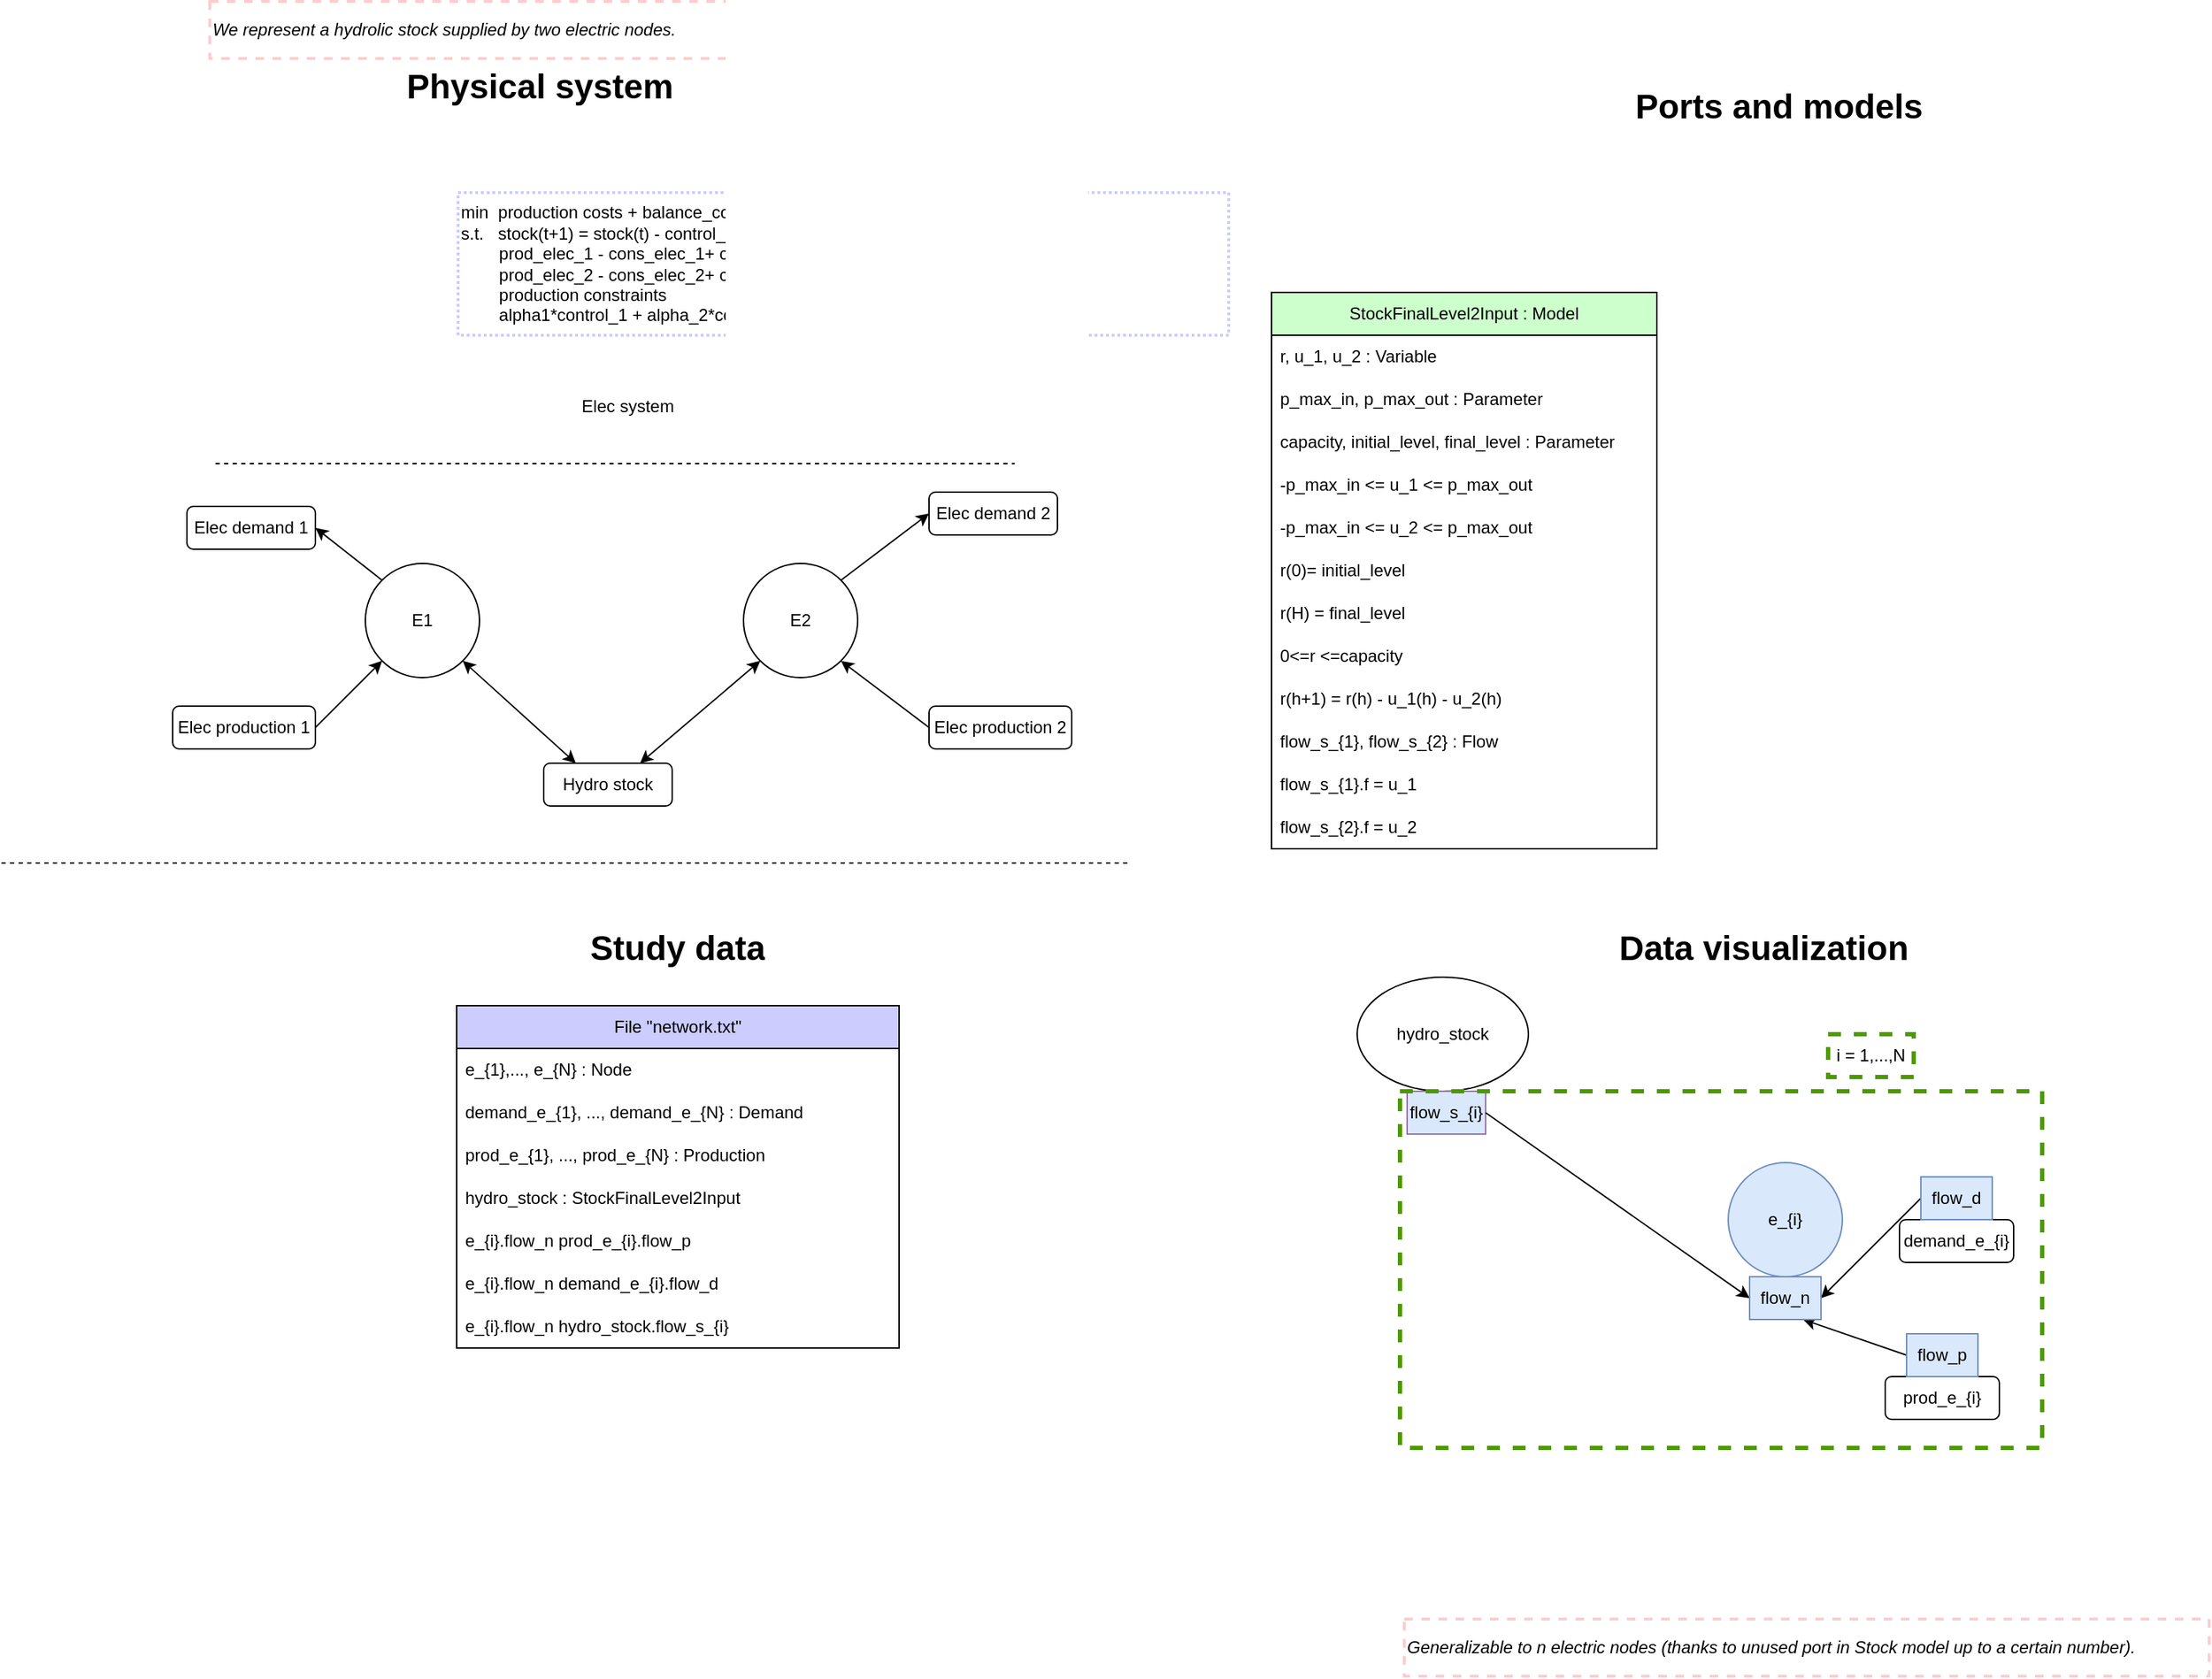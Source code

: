 <mxfile>
    <diagram id="C5RBs43oDa-KdzZeNtuy" name="unique_model">
        <mxGraphModel dx="1202" dy="1762" grid="1" gridSize="10" guides="1" tooltips="1" connect="1" arrows="1" fold="1" page="1" pageScale="1" pageWidth="827" pageHeight="1169" math="0" shadow="0">
            <root>
                <mxCell id="WIyWlLk6GJQsqaUBKTNV-0"/>
                <mxCell id="WIyWlLk6GJQsqaUBKTNV-1" parent="WIyWlLk6GJQsqaUBKTNV-0"/>
                <mxCell id="hW5n2ouBTmK9XzmkuQqM-55" value="" style="endArrow=none;dashed=1;html=1;rounded=0;" parent="WIyWlLk6GJQsqaUBKTNV-1" edge="1">
                    <mxGeometry width="50" height="50" relative="1" as="geometry">
                        <mxPoint x="160" y="-280" as="sourcePoint"/>
                        <mxPoint x="720" y="-280" as="targetPoint"/>
                    </mxGeometry>
                </mxCell>
                <mxCell id="hW5n2ouBTmK9XzmkuQqM-56" value="Elec system" style="text;html=1;strokeColor=none;fillColor=none;align=center;verticalAlign=middle;whiteSpace=wrap;rounded=0;" parent="WIyWlLk6GJQsqaUBKTNV-1" vertex="1">
                    <mxGeometry x="394" y="-340" width="110" height="40" as="geometry"/>
                </mxCell>
                <mxCell id="hW5n2ouBTmK9XzmkuQqM-78" value="" style="endArrow=none;dashed=1;html=1;rounded=0;" parent="WIyWlLk6GJQsqaUBKTNV-1" edge="1">
                    <mxGeometry width="50" height="50" relative="1" as="geometry">
                        <mxPoint x="10" as="sourcePoint"/>
                        <mxPoint x="800" as="targetPoint"/>
                    </mxGeometry>
                </mxCell>
                <mxCell id="hW5n2ouBTmK9XzmkuQqM-81" value="&lt;h1&gt;Physical system&lt;br&gt;&lt;/h1&gt;" style="text;html=1;strokeColor=none;fillColor=none;spacing=5;spacingTop=-20;whiteSpace=wrap;overflow=hidden;rounded=0;" parent="WIyWlLk6GJQsqaUBKTNV-1" vertex="1">
                    <mxGeometry x="289" y="-564" width="250" height="40" as="geometry"/>
                </mxCell>
                <mxCell id="1" value="" style="group" parent="WIyWlLk6GJQsqaUBKTNV-1" vertex="1" connectable="0">
                    <mxGeometry x="109" y="40" width="680" height="320" as="geometry"/>
                </mxCell>
                <mxCell id="hW5n2ouBTmK9XzmkuQqM-36" value="File &quot;network.txt&quot;" style="swimlane;fontStyle=0;childLayout=stackLayout;horizontal=1;startSize=30;horizontalStack=0;resizeParent=1;resizeParentMax=0;resizeLast=0;collapsible=1;marginBottom=0;whiteSpace=wrap;html=1;fillColor=#CCCCFF;" parent="1" vertex="1">
                    <mxGeometry x="220" y="60" width="310" height="240" as="geometry"/>
                </mxCell>
                <mxCell id="hW5n2ouBTmK9XzmkuQqM-39" value="e_{1},..., e_{N} : Node" style="text;strokeColor=none;fillColor=none;align=left;verticalAlign=middle;spacingLeft=4;spacingRight=4;overflow=hidden;points=[[0,0.5],[1,0.5]];portConstraint=eastwest;rotatable=0;whiteSpace=wrap;html=1;" parent="hW5n2ouBTmK9XzmkuQqM-36" vertex="1">
                    <mxGeometry y="30" width="310" height="30" as="geometry"/>
                </mxCell>
                <mxCell id="hW5n2ouBTmK9XzmkuQqM-44" value="demand_e_{1}, ..., demand_e_{N} : Demand" style="text;strokeColor=none;fillColor=none;align=left;verticalAlign=middle;spacingLeft=4;spacingRight=4;overflow=hidden;points=[[0,0.5],[1,0.5]];portConstraint=eastwest;rotatable=0;whiteSpace=wrap;html=1;" parent="hW5n2ouBTmK9XzmkuQqM-36" vertex="1">
                    <mxGeometry y="60" width="310" height="30" as="geometry"/>
                </mxCell>
                <mxCell id="hW5n2ouBTmK9XzmkuQqM-41" value="prod_e_{1}, ..., prod_e_{N} : Production" style="text;strokeColor=none;fillColor=none;align=left;verticalAlign=middle;spacingLeft=4;spacingRight=4;overflow=hidden;points=[[0,0.5],[1,0.5]];portConstraint=eastwest;rotatable=0;whiteSpace=wrap;html=1;" parent="hW5n2ouBTmK9XzmkuQqM-36" vertex="1">
                    <mxGeometry y="90" width="310" height="30" as="geometry"/>
                </mxCell>
                <mxCell id="o63jLhIZgbvJQeuZhIAh-228" value="hydro_stock : StockFinalLevel2Input" style="text;strokeColor=none;fillColor=none;align=left;verticalAlign=middle;spacingLeft=4;spacingRight=4;overflow=hidden;points=[[0,0.5],[1,0.5]];portConstraint=eastwest;rotatable=0;whiteSpace=wrap;html=1;" parent="hW5n2ouBTmK9XzmkuQqM-36" vertex="1">
                    <mxGeometry y="120" width="310" height="30" as="geometry"/>
                </mxCell>
                <mxCell id="hW5n2ouBTmK9XzmkuQqM-47" value="e_{i}.flow_n prod_e_{i}.flow_p" style="text;strokeColor=none;fillColor=none;align=left;verticalAlign=middle;spacingLeft=4;spacingRight=4;overflow=hidden;points=[[0,0.5],[1,0.5]];portConstraint=eastwest;rotatable=0;whiteSpace=wrap;html=1;" parent="hW5n2ouBTmK9XzmkuQqM-36" vertex="1">
                    <mxGeometry y="150" width="310" height="30" as="geometry"/>
                </mxCell>
                <mxCell id="182" value="e_{i}.flow_n demand_e_{i}.flow_d" style="text;strokeColor=none;fillColor=none;align=left;verticalAlign=middle;spacingLeft=4;spacingRight=4;overflow=hidden;points=[[0,0.5],[1,0.5]];portConstraint=eastwest;rotatable=0;whiteSpace=wrap;html=1;" parent="hW5n2ouBTmK9XzmkuQqM-36" vertex="1">
                    <mxGeometry y="180" width="310" height="30" as="geometry"/>
                </mxCell>
                <mxCell id="o63jLhIZgbvJQeuZhIAh-230" value="e_{i}.flow_n hydro_stock.flow_s_{i}" style="text;strokeColor=none;fillColor=none;align=left;verticalAlign=middle;spacingLeft=4;spacingRight=4;overflow=hidden;points=[[0,0.5],[1,0.5]];portConstraint=eastwest;rotatable=0;whiteSpace=wrap;html=1;" parent="hW5n2ouBTmK9XzmkuQqM-36" vertex="1">
                    <mxGeometry y="210" width="310" height="30" as="geometry"/>
                </mxCell>
                <mxCell id="hW5n2ouBTmK9XzmkuQqM-80" value="&lt;h1&gt;Study data&lt;br&gt;&lt;/h1&gt;" style="text;html=1;strokeColor=none;fillColor=none;spacing=5;spacingTop=-20;whiteSpace=wrap;overflow=hidden;rounded=0;align=center;" parent="1" vertex="1">
                    <mxGeometry x="250" width="250" height="40" as="geometry"/>
                </mxCell>
                <mxCell id="11" value="&lt;font style=&quot;&quot;&gt;&lt;b style=&quot;&quot;&gt;&lt;font style=&quot;font-size: 24px;&quot;&gt;Data visualization&lt;/font&gt;&lt;br&gt;&lt;/b&gt;&lt;/font&gt;" style="text;html=1;strokeColor=none;fillColor=none;align=center;verticalAlign=middle;whiteSpace=wrap;rounded=0;" parent="WIyWlLk6GJQsqaUBKTNV-1" vertex="1">
                    <mxGeometry x="1030" width="430" height="120" as="geometry"/>
                </mxCell>
                <mxCell id="129" value="&lt;i&gt;We represent a hydrolic stock supplied by two electric nodes.&lt;/i&gt;" style="text;html=1;strokeColor=#FFCCCC;fillColor=none;align=left;verticalAlign=middle;whiteSpace=wrap;rounded=0;dashed=1;strokeWidth=2;" parent="WIyWlLk6GJQsqaUBKTNV-1" vertex="1">
                    <mxGeometry x="156" y="-604" width="515" height="40" as="geometry"/>
                </mxCell>
                <mxCell id="hW5n2ouBTmK9XzmkuQqM-79" value="&lt;h1&gt;Ports and models&lt;br&gt;&lt;/h1&gt;" style="text;html=1;strokeColor=none;fillColor=none;spacing=5;spacingTop=-20;whiteSpace=wrap;overflow=hidden;rounded=0;" parent="WIyWlLk6GJQsqaUBKTNV-1" vertex="1">
                    <mxGeometry x="1150" y="-550" width="250" height="40" as="geometry"/>
                </mxCell>
                <mxCell id="o63jLhIZgbvJQeuZhIAh-205" value="" style="group" parent="WIyWlLk6GJQsqaUBKTNV-1" vertex="1" connectable="0">
                    <mxGeometry x="960" y="70" width="120" height="120" as="geometry"/>
                </mxCell>
                <mxCell id="o63jLhIZgbvJQeuZhIAh-206" value="hydro_stock" style="ellipse;whiteSpace=wrap;html=1;" parent="o63jLhIZgbvJQeuZhIAh-205" vertex="1">
                    <mxGeometry y="10" width="120" height="80" as="geometry"/>
                </mxCell>
                <mxCell id="o63jLhIZgbvJQeuZhIAh-207" value="" style="group;fillColor=none;strokeColor=none;" parent="o63jLhIZgbvJQeuZhIAh-205" vertex="1" connectable="0">
                    <mxGeometry x="-20" y="90" width="110" height="30" as="geometry"/>
                </mxCell>
                <mxCell id="o63jLhIZgbvJQeuZhIAh-208" value="flow_s_{i}" style="rounded=0;whiteSpace=wrap;html=1;fillColor=#DAE8FC;strokeColor=#9673a6;fontColor=#000000;" parent="o63jLhIZgbvJQeuZhIAh-207" vertex="1">
                    <mxGeometry x="55.0" width="55.0" height="30" as="geometry"/>
                </mxCell>
                <mxCell id="o63jLhIZgbvJQeuZhIAh-211" style="edgeStyle=none;html=1;entryX=0;entryY=0.5;entryDx=0;entryDy=0;exitX=1;exitY=0.5;exitDx=0;exitDy=0;" parent="WIyWlLk6GJQsqaUBKTNV-1" source="o63jLhIZgbvJQeuZhIAh-208" target="nROa06goKgSk1Tmys3m2-212" edge="1">
                    <mxGeometry relative="1" as="geometry">
                        <mxPoint x="1260" y="215" as="sourcePoint"/>
                        <mxPoint x="1485" y="287.5" as="targetPoint"/>
                    </mxGeometry>
                </mxCell>
                <mxCell id="o63jLhIZgbvJQeuZhIAh-213" value="StockFinalLevel2Input : Model" style="swimlane;fontStyle=0;childLayout=stackLayout;horizontal=1;startSize=30;horizontalStack=0;resizeParent=1;resizeParentMax=0;resizeLast=0;collapsible=1;marginBottom=0;whiteSpace=wrap;html=1;fillColor=#CCFFCC;fontColor=#000000;" parent="WIyWlLk6GJQsqaUBKTNV-1" vertex="1">
                    <mxGeometry x="900" y="-400" width="270" height="390" as="geometry"/>
                </mxCell>
                <mxCell id="o63jLhIZgbvJQeuZhIAh-214" value="r, u_1, u_2 : Variable" style="text;strokeColor=none;fillColor=none;align=left;verticalAlign=middle;spacingLeft=4;spacingRight=4;overflow=hidden;points=[[0,0.5],[1,0.5]];portConstraint=eastwest;rotatable=0;whiteSpace=wrap;html=1;" parent="o63jLhIZgbvJQeuZhIAh-213" vertex="1">
                    <mxGeometry y="30" width="270" height="30" as="geometry"/>
                </mxCell>
                <mxCell id="o63jLhIZgbvJQeuZhIAh-215" value="p_max_in, p_max_out : Parameter" style="text;strokeColor=none;fillColor=none;align=left;verticalAlign=middle;spacingLeft=4;spacingRight=4;overflow=hidden;points=[[0,0.5],[1,0.5]];portConstraint=eastwest;rotatable=0;whiteSpace=wrap;html=1;" parent="o63jLhIZgbvJQeuZhIAh-213" vertex="1">
                    <mxGeometry y="60" width="270" height="30" as="geometry"/>
                </mxCell>
                <mxCell id="o63jLhIZgbvJQeuZhIAh-216" value="capacity, initial_level, final_level : Parameter" style="text;strokeColor=none;fillColor=none;align=left;verticalAlign=middle;spacingLeft=4;spacingRight=4;overflow=hidden;points=[[0,0.5],[1,0.5]];portConstraint=eastwest;rotatable=0;whiteSpace=wrap;html=1;" parent="o63jLhIZgbvJQeuZhIAh-213" vertex="1">
                    <mxGeometry y="90" width="270" height="30" as="geometry"/>
                </mxCell>
                <mxCell id="o63jLhIZgbvJQeuZhIAh-217" value="-p_max_in &amp;lt;= u_1 &amp;lt;= p_max_out" style="text;strokeColor=none;fillColor=none;align=left;verticalAlign=middle;spacingLeft=4;spacingRight=4;overflow=hidden;points=[[0,0.5],[1,0.5]];portConstraint=eastwest;rotatable=0;whiteSpace=wrap;html=1;" parent="o63jLhIZgbvJQeuZhIAh-213" vertex="1">
                    <mxGeometry y="120" width="270" height="30" as="geometry"/>
                </mxCell>
                <mxCell id="o63jLhIZgbvJQeuZhIAh-226" value="-p_max_in &amp;lt;= u_2 &amp;lt;= p_max_out" style="text;strokeColor=none;fillColor=none;align=left;verticalAlign=middle;spacingLeft=4;spacingRight=4;overflow=hidden;points=[[0,0.5],[1,0.5]];portConstraint=eastwest;rotatable=0;whiteSpace=wrap;html=1;" parent="o63jLhIZgbvJQeuZhIAh-213" vertex="1">
                    <mxGeometry y="150" width="270" height="30" as="geometry"/>
                </mxCell>
                <mxCell id="o63jLhIZgbvJQeuZhIAh-219" value="r(0)= initial_level" style="text;strokeColor=none;fillColor=none;align=left;verticalAlign=middle;spacingLeft=4;spacingRight=4;overflow=hidden;points=[[0,0.5],[1,0.5]];portConstraint=eastwest;rotatable=0;whiteSpace=wrap;html=1;" parent="o63jLhIZgbvJQeuZhIAh-213" vertex="1">
                    <mxGeometry y="180" width="270" height="30" as="geometry"/>
                </mxCell>
                <mxCell id="o63jLhIZgbvJQeuZhIAh-220" value="r(H) = final_level" style="text;strokeColor=none;fillColor=none;align=left;verticalAlign=middle;spacingLeft=4;spacingRight=4;overflow=hidden;points=[[0,0.5],[1,0.5]];portConstraint=eastwest;rotatable=0;whiteSpace=wrap;html=1;" parent="o63jLhIZgbvJQeuZhIAh-213" vertex="1">
                    <mxGeometry y="210" width="270" height="30" as="geometry"/>
                </mxCell>
                <mxCell id="o63jLhIZgbvJQeuZhIAh-221" value="0&amp;lt;=r &amp;lt;=capacity" style="text;strokeColor=none;fillColor=none;align=left;verticalAlign=middle;spacingLeft=4;spacingRight=4;overflow=hidden;points=[[0,0.5],[1,0.5]];portConstraint=eastwest;rotatable=0;whiteSpace=wrap;html=1;" parent="o63jLhIZgbvJQeuZhIAh-213" vertex="1">
                    <mxGeometry y="240" width="270" height="30" as="geometry"/>
                </mxCell>
                <mxCell id="o63jLhIZgbvJQeuZhIAh-222" value="r(h+1) = r(h) - u_1(h) - u_2(h)" style="text;strokeColor=none;fillColor=none;align=left;verticalAlign=middle;spacingLeft=4;spacingRight=4;overflow=hidden;points=[[0,0.5],[1,0.5]];portConstraint=eastwest;rotatable=0;whiteSpace=wrap;html=1;" parent="o63jLhIZgbvJQeuZhIAh-213" vertex="1">
                    <mxGeometry y="270" width="270" height="30" as="geometry"/>
                </mxCell>
                <mxCell id="o63jLhIZgbvJQeuZhIAh-223" value="flow_s_{1}, flow_s_{2} : Flow" style="text;strokeColor=none;fillColor=none;align=left;verticalAlign=middle;spacingLeft=4;spacingRight=4;overflow=hidden;points=[[0,0.5],[1,0.5]];portConstraint=eastwest;rotatable=0;whiteSpace=wrap;html=1;" parent="o63jLhIZgbvJQeuZhIAh-213" vertex="1">
                    <mxGeometry y="300" width="270" height="30" as="geometry"/>
                </mxCell>
                <mxCell id="o63jLhIZgbvJQeuZhIAh-224" value="flow_s_{1}.f = u_1" style="text;strokeColor=none;fillColor=none;align=left;verticalAlign=middle;spacingLeft=4;spacingRight=4;overflow=hidden;points=[[0,0.5],[1,0.5]];portConstraint=eastwest;rotatable=0;whiteSpace=wrap;html=1;" parent="o63jLhIZgbvJQeuZhIAh-213" vertex="1">
                    <mxGeometry y="330" width="270" height="30" as="geometry"/>
                </mxCell>
                <mxCell id="o63jLhIZgbvJQeuZhIAh-227" value="flow_s_{2}.f = u_2" style="text;strokeColor=none;fillColor=none;align=left;verticalAlign=middle;spacingLeft=4;spacingRight=4;overflow=hidden;points=[[0,0.5],[1,0.5]];portConstraint=eastwest;rotatable=0;whiteSpace=wrap;html=1;" parent="o63jLhIZgbvJQeuZhIAh-213" vertex="1">
                    <mxGeometry y="360" width="270" height="30" as="geometry"/>
                </mxCell>
                <mxCell id="ZlQqSLBTy2rOJ0Pp_nXY-205" value="&lt;i&gt;Generalizable to n electric nodes (thanks to unused port in Stock model up to a certain number).&lt;/i&gt;" style="text;html=1;strokeColor=#FFCCCC;fillColor=none;align=left;verticalAlign=middle;whiteSpace=wrap;rounded=0;dashed=1;strokeWidth=2;" parent="WIyWlLk6GJQsqaUBKTNV-1" vertex="1">
                    <mxGeometry x="993" y="530" width="564" height="40" as="geometry"/>
                </mxCell>
                <mxCell id="z6WwmUab3cKexTTQZVYk-205" value="min&amp;nbsp;&amp;nbsp;&lt;span style=&quot;&quot;&gt;&lt;/span&gt;production costs + balance_costs&lt;br&gt;s.t.&amp;nbsp;&lt;span style=&quot;&quot;&gt;&amp;nbsp; s&lt;/span&gt;tock(t+1) = stock(t) - control_1(t) - control_2(t)&lt;br&gt;&lt;span style=&quot;&quot;&gt;&#9;&lt;/span&gt;&lt;span style=&quot;white-space: pre;&quot;&gt;&#9;&lt;/span&gt;prod_elec_1 - cons_elec_1+ control_1 + ens_1 - spill_1 = 0&lt;br&gt;&lt;span style=&quot;white-space: pre;&quot;&gt;&#9;&lt;/span&gt;prod_elec_2 -&amp;nbsp;cons_elec_2+ control_2 + ens_2 - spill_2 = 0&amp;nbsp;&amp;nbsp;&lt;br&gt;&lt;span style=&quot;&quot;&gt;&#9;&lt;/span&gt;&lt;span style=&quot;&quot;&gt;&#9;&lt;/span&gt;&lt;span style=&quot;&quot;&gt;&#9;&lt;/span&gt;&lt;span style=&quot;white-space: pre;&quot;&gt;&#9;&lt;/span&gt;production constraints&lt;br&gt;&lt;span style=&quot;white-space: pre;&quot;&gt;&#9;&lt;/span&gt;alpha1*control_1 + alpha_2*control_2 = 0 (optionnal)" style="text;html=1;strokeColor=#CCCCFF;fillColor=none;align=left;verticalAlign=middle;whiteSpace=wrap;rounded=0;dashed=1;dashPattern=1 1;strokeWidth=2;" parent="WIyWlLk6GJQsqaUBKTNV-1" vertex="1">
                    <mxGeometry x="330" y="-470" width="540" height="100" as="geometry"/>
                </mxCell>
                <mxCell id="202" value="Hydro stock" style="rounded=1;whiteSpace=wrap;html=1;" parent="WIyWlLk6GJQsqaUBKTNV-1" vertex="1">
                    <mxGeometry x="390" y="-70" width="90" height="30" as="geometry"/>
                </mxCell>
                <mxCell id="203" value="" style="endArrow=classic;html=1;rounded=0;entryX=1;entryY=1;entryDx=0;entryDy=0;exitX=0.25;exitY=0;exitDx=0;exitDy=0;startArrow=classic;startFill=1;" parent="WIyWlLk6GJQsqaUBKTNV-1" source="202" target="hW5n2ouBTmK9XzmkuQqM-58" edge="1">
                    <mxGeometry width="50" height="50" relative="1" as="geometry">
                        <mxPoint x="370" y="-345" as="sourcePoint"/>
                        <mxPoint x="416.716" y="-391.716" as="targetPoint"/>
                    </mxGeometry>
                </mxCell>
                <mxCell id="204" value="" style="endArrow=classic;html=1;rounded=0;entryX=0;entryY=1;entryDx=0;entryDy=0;exitX=0.75;exitY=0;exitDx=0;exitDy=0;startArrow=classic;startFill=1;" parent="WIyWlLk6GJQsqaUBKTNV-1" source="202" target="hW5n2ouBTmK9XzmkuQqM-59" edge="1">
                    <mxGeometry width="50" height="50" relative="1" as="geometry">
                        <mxPoint x="552.5" y="-320" as="sourcePoint"/>
                        <mxPoint x="473.284" y="-391.716" as="targetPoint"/>
                    </mxGeometry>
                </mxCell>
                <mxCell id="hW5n2ouBTmK9XzmkuQqM-58" value="E1" style="ellipse;whiteSpace=wrap;html=1;aspect=fixed;" parent="WIyWlLk6GJQsqaUBKTNV-1" vertex="1">
                    <mxGeometry x="265" y="-210" width="80" height="80" as="geometry"/>
                </mxCell>
                <mxCell id="hW5n2ouBTmK9XzmkuQqM-59" value="E2" style="ellipse;whiteSpace=wrap;html=1;aspect=fixed;" parent="WIyWlLk6GJQsqaUBKTNV-1" vertex="1">
                    <mxGeometry x="530" y="-210" width="80" height="80" as="geometry"/>
                </mxCell>
                <mxCell id="hW5n2ouBTmK9XzmkuQqM-60" value="" style="endArrow=classic;html=1;rounded=0;entryX=0;entryY=1;entryDx=0;entryDy=0;exitX=1;exitY=0.5;exitDx=0;exitDy=0;" parent="WIyWlLk6GJQsqaUBKTNV-1" source="hW5n2ouBTmK9XzmkuQqM-64" target="hW5n2ouBTmK9XzmkuQqM-58" edge="1">
                    <mxGeometry width="50" height="50" relative="1" as="geometry">
                        <mxPoint x="230" y="-90" as="sourcePoint"/>
                        <mxPoint x="440" y="-90" as="targetPoint"/>
                    </mxGeometry>
                </mxCell>
                <mxCell id="hW5n2ouBTmK9XzmkuQqM-61" value="" style="endArrow=classic;html=1;rounded=0;exitX=0;exitY=0;exitDx=0;exitDy=0;entryX=1;entryY=0.5;entryDx=0;entryDy=0;" parent="WIyWlLk6GJQsqaUBKTNV-1" source="hW5n2ouBTmK9XzmkuQqM-58" target="hW5n2ouBTmK9XzmkuQqM-67" edge="1">
                    <mxGeometry width="50" height="50" relative="1" as="geometry">
                        <mxPoint x="240" y="-80" as="sourcePoint"/>
                        <mxPoint x="210" y="-230" as="targetPoint"/>
                    </mxGeometry>
                </mxCell>
                <mxCell id="hW5n2ouBTmK9XzmkuQqM-62" value="" style="endArrow=classic;html=1;rounded=0;exitX=1;exitY=0;exitDx=0;exitDy=0;entryX=0;entryY=0.5;entryDx=0;entryDy=0;" parent="WIyWlLk6GJQsqaUBKTNV-1" source="hW5n2ouBTmK9XzmkuQqM-59" target="hW5n2ouBTmK9XzmkuQqM-66" edge="1">
                    <mxGeometry width="50" height="50" relative="1" as="geometry">
                        <mxPoint x="707" y="-228" as="sourcePoint"/>
                        <mxPoint x="650" y="-240" as="targetPoint"/>
                    </mxGeometry>
                </mxCell>
                <mxCell id="hW5n2ouBTmK9XzmkuQqM-63" value="" style="endArrow=classic;html=1;rounded=0;entryX=1;entryY=1;entryDx=0;entryDy=0;exitX=0;exitY=0.5;exitDx=0;exitDy=0;" parent="WIyWlLk6GJQsqaUBKTNV-1" source="hW5n2ouBTmK9XzmkuQqM-65" target="hW5n2ouBTmK9XzmkuQqM-59" edge="1">
                    <mxGeometry width="50" height="50" relative="1" as="geometry">
                        <mxPoint x="650" y="-90" as="sourcePoint"/>
                        <mxPoint x="600" y="-110" as="targetPoint"/>
                    </mxGeometry>
                </mxCell>
                <mxCell id="hW5n2ouBTmK9XzmkuQqM-64" value="Elec production 1" style="rounded=1;whiteSpace=wrap;html=1;" parent="WIyWlLk6GJQsqaUBKTNV-1" vertex="1">
                    <mxGeometry x="130" y="-110" width="100" height="30" as="geometry"/>
                </mxCell>
                <mxCell id="hW5n2ouBTmK9XzmkuQqM-65" value="Elec production 2" style="rounded=1;whiteSpace=wrap;html=1;" parent="WIyWlLk6GJQsqaUBKTNV-1" vertex="1">
                    <mxGeometry x="660" y="-110" width="100" height="30" as="geometry"/>
                </mxCell>
                <mxCell id="hW5n2ouBTmK9XzmkuQqM-66" value="Elec demand 2" style="rounded=1;whiteSpace=wrap;html=1;" parent="WIyWlLk6GJQsqaUBKTNV-1" vertex="1">
                    <mxGeometry x="660" y="-260" width="90" height="30" as="geometry"/>
                </mxCell>
                <mxCell id="hW5n2ouBTmK9XzmkuQqM-67" value="Elec demand 1" style="rounded=1;whiteSpace=wrap;html=1;" parent="WIyWlLk6GJQsqaUBKTNV-1" vertex="1">
                    <mxGeometry x="140" y="-250" width="90" height="30" as="geometry"/>
                </mxCell>
                <mxCell id="nROa06goKgSk1Tmys3m2-205" value="" style="endArrow=classic;startArrow=none;html=1;fontSize=24;exitX=0;exitY=0.5;exitDx=0;exitDy=0;entryX=1;entryY=0.5;entryDx=0;entryDy=0;startFill=0;" edge="1" parent="WIyWlLk6GJQsqaUBKTNV-1" source="nROa06goKgSk1Tmys3m2-215" target="nROa06goKgSk1Tmys3m2-212">
                    <mxGeometry width="50" height="50" relative="1" as="geometry">
                        <mxPoint x="800" y="340" as="sourcePoint"/>
                        <mxPoint x="870" y="250" as="targetPoint"/>
                    </mxGeometry>
                </mxCell>
                <mxCell id="nROa06goKgSk1Tmys3m2-206" value="" style="endArrow=classic;startArrow=none;html=1;fontSize=24;exitX=0;exitY=0.5;exitDx=0;exitDy=0;entryX=0.75;entryY=1;entryDx=0;entryDy=0;startFill=0;" edge="1" parent="WIyWlLk6GJQsqaUBKTNV-1" source="nROa06goKgSk1Tmys3m2-209" target="nROa06goKgSk1Tmys3m2-212">
                    <mxGeometry width="50" height="50" relative="1" as="geometry">
                        <mxPoint x="1270" y="300" as="sourcePoint"/>
                        <mxPoint x="1295" y="375" as="targetPoint"/>
                    </mxGeometry>
                </mxCell>
                <mxCell id="nROa06goKgSk1Tmys3m2-207" value="" style="group" vertex="1" connectable="0" parent="WIyWlLk6GJQsqaUBKTNV-1">
                    <mxGeometry x="1330" y="330" width="80" height="60" as="geometry"/>
                </mxCell>
                <mxCell id="nROa06goKgSk1Tmys3m2-208" value="prod_e_{i}" style="rounded=1;whiteSpace=wrap;html=1;container=0;" vertex="1" parent="nROa06goKgSk1Tmys3m2-207">
                    <mxGeometry y="30" width="80" height="30" as="geometry"/>
                </mxCell>
                <mxCell id="nROa06goKgSk1Tmys3m2-209" value="&lt;font color=&quot;#000000&quot;&gt;flow_p&lt;/font&gt;" style="rounded=0;whiteSpace=wrap;html=1;fillColor=#dae8fc;strokeColor=#6c8ebf;container=0;" vertex="1" parent="nROa06goKgSk1Tmys3m2-207">
                    <mxGeometry x="15" width="50" height="30" as="geometry"/>
                </mxCell>
                <mxCell id="nROa06goKgSk1Tmys3m2-210" value="" style="group" vertex="1" connectable="0" parent="WIyWlLk6GJQsqaUBKTNV-1">
                    <mxGeometry x="1220" y="210" width="80" height="110" as="geometry"/>
                </mxCell>
                <mxCell id="nROa06goKgSk1Tmys3m2-211" value="e_{i}" style="ellipse;whiteSpace=wrap;html=1;aspect=fixed;fillColor=#dae8fc;strokeColor=#6c8ebf;fontColor=#000000;" vertex="1" parent="nROa06goKgSk1Tmys3m2-210">
                    <mxGeometry width="80" height="80" as="geometry"/>
                </mxCell>
                <mxCell id="nROa06goKgSk1Tmys3m2-212" value="flow_n" style="rounded=0;whiteSpace=wrap;html=1;fillColor=#dae8fc;strokeColor=#6c8ebf;fontColor=#000000;" vertex="1" parent="nROa06goKgSk1Tmys3m2-210">
                    <mxGeometry x="15" y="80" width="50" height="30" as="geometry"/>
                </mxCell>
                <mxCell id="nROa06goKgSk1Tmys3m2-213" value="" style="group" vertex="1" connectable="0" parent="WIyWlLk6GJQsqaUBKTNV-1">
                    <mxGeometry x="1340" y="220" width="80" height="60" as="geometry"/>
                </mxCell>
                <mxCell id="nROa06goKgSk1Tmys3m2-214" value="demand_e_{i}" style="rounded=1;whiteSpace=wrap;html=1;container=0;" vertex="1" parent="nROa06goKgSk1Tmys3m2-213">
                    <mxGeometry y="30" width="80" height="30" as="geometry"/>
                </mxCell>
                <mxCell id="nROa06goKgSk1Tmys3m2-215" value="flow_d" style="rounded=0;whiteSpace=wrap;html=1;fillColor=#dae8fc;strokeColor=#6c8ebf;container=0;fontColor=#000000;" vertex="1" parent="nROa06goKgSk1Tmys3m2-213">
                    <mxGeometry x="15" width="50" height="30" as="geometry"/>
                </mxCell>
                <mxCell id="nROa06goKgSk1Tmys3m2-216" value="i = 1,...,N" style="text;html=1;strokeColor=#4D9900;fillColor=none;align=center;verticalAlign=middle;whiteSpace=wrap;rounded=0;dashed=1;strokeWidth=3;container=0;" vertex="1" parent="WIyWlLk6GJQsqaUBKTNV-1">
                    <mxGeometry x="1290" y="120" width="60" height="30" as="geometry"/>
                </mxCell>
                <mxCell id="nROa06goKgSk1Tmys3m2-217" value="" style="rounded=0;whiteSpace=wrap;html=1;fillColor=none;strokeColor=#4D9900;strokeWidth=3;dashed=1;" vertex="1" parent="WIyWlLk6GJQsqaUBKTNV-1">
                    <mxGeometry x="990" y="160" width="450" height="250" as="geometry"/>
                </mxCell>
            </root>
        </mxGraphModel>
    </diagram>
    <diagram id="U-EE9GoTH40DECsFOAJF" name="two_models_agregation">
        <mxGraphModel dx="1202" dy="1693" grid="1" gridSize="10" guides="1" tooltips="1" connect="1" arrows="1" fold="1" page="1" pageScale="1" pageWidth="850" pageHeight="1100" math="0" shadow="0">
            <root>
                <mxCell id="0"/>
                <mxCell id="1" parent="0"/>
                <mxCell id="gPHoa4rsd0yDGcKzcw2k-2" value="Elec system" style="text;html=1;strokeColor=none;fillColor=none;align=center;verticalAlign=middle;whiteSpace=wrap;rounded=0;" parent="1" vertex="1">
                    <mxGeometry x="394" y="-340" width="110" height="40" as="geometry"/>
                </mxCell>
                <mxCell id="gPHoa4rsd0yDGcKzcw2k-13" value="&lt;h1&gt;Physical system&lt;br&gt;&lt;/h1&gt;" style="text;html=1;strokeColor=none;fillColor=none;spacing=5;spacingTop=-20;whiteSpace=wrap;overflow=hidden;rounded=0;" parent="1" vertex="1">
                    <mxGeometry x="300" y="-530" width="250" height="40" as="geometry"/>
                </mxCell>
                <mxCell id="gPHoa4rsd0yDGcKzcw2k-14" value="" style="group" parent="1" vertex="1" connectable="0">
                    <mxGeometry x="109" y="40" width="680" height="320" as="geometry"/>
                </mxCell>
                <mxCell id="gPHoa4rsd0yDGcKzcw2k-15" value="File &quot;network.txt&quot;" style="swimlane;fontStyle=0;childLayout=stackLayout;horizontal=1;startSize=30;horizontalStack=0;resizeParent=1;resizeParentMax=0;resizeLast=0;collapsible=1;marginBottom=0;whiteSpace=wrap;html=1;fillColor=#CCCCFF;" parent="gPHoa4rsd0yDGcKzcw2k-14" vertex="1">
                    <mxGeometry x="220" y="60" width="310" height="300" as="geometry"/>
                </mxCell>
                <mxCell id="X0NHQ3v35kbDK8q4OS35-9" value="e_{1},..., e_{N} : Node" style="text;strokeColor=none;fillColor=none;align=left;verticalAlign=middle;spacingLeft=4;spacingRight=4;overflow=hidden;points=[[0,0.5],[1,0.5]];portConstraint=eastwest;rotatable=0;whiteSpace=wrap;html=1;" vertex="1" parent="gPHoa4rsd0yDGcKzcw2k-15">
                    <mxGeometry y="30" width="310" height="30" as="geometry"/>
                </mxCell>
                <mxCell id="X0NHQ3v35kbDK8q4OS35-3" value="demand_e_{1}, ..., demand_e_{N} : Demand" style="text;strokeColor=none;fillColor=none;align=left;verticalAlign=middle;spacingLeft=4;spacingRight=4;overflow=hidden;points=[[0,0.5],[1,0.5]];portConstraint=eastwest;rotatable=0;whiteSpace=wrap;html=1;" vertex="1" parent="gPHoa4rsd0yDGcKzcw2k-15">
                    <mxGeometry y="60" width="310" height="30" as="geometry"/>
                </mxCell>
                <mxCell id="X0NHQ3v35kbDK8q4OS35-4" value="prod_e_{1}, ..., prod_e_{N} : Production" style="text;strokeColor=none;fillColor=none;align=left;verticalAlign=middle;spacingLeft=4;spacingRight=4;overflow=hidden;points=[[0,0.5],[1,0.5]];portConstraint=eastwest;rotatable=0;whiteSpace=wrap;html=1;" vertex="1" parent="gPHoa4rsd0yDGcKzcw2k-15">
                    <mxGeometry y="90" width="310" height="30" as="geometry"/>
                </mxCell>
                <mxCell id="gPHoa4rsd0yDGcKzcw2k-20" value="hydro_stock : StockFinalLevel" style="text;strokeColor=none;fillColor=none;align=left;verticalAlign=middle;spacingLeft=4;spacingRight=4;overflow=hidden;points=[[0,0.5],[1,0.5]];portConstraint=eastwest;rotatable=0;whiteSpace=wrap;html=1;" parent="gPHoa4rsd0yDGcKzcw2k-15" vertex="1">
                    <mxGeometry y="120" width="310" height="30" as="geometry"/>
                </mxCell>
                <mxCell id="FKgPxpzD5-ttgSmV9mqY-13" value="consumption_stock : Decompose1FlowInto2Flow" style="text;strokeColor=none;fillColor=none;align=left;verticalAlign=middle;spacingLeft=4;spacingRight=4;overflow=hidden;points=[[0,0.5],[1,0.5]];portConstraint=eastwest;rotatable=0;whiteSpace=wrap;html=1;" parent="gPHoa4rsd0yDGcKzcw2k-15" vertex="1">
                    <mxGeometry y="150" width="310" height="30" as="geometry"/>
                </mxCell>
                <mxCell id="X0NHQ3v35kbDK8q4OS35-6" value="e_{i}.flow_n prod_e_{i}.flow_p" style="text;strokeColor=none;fillColor=none;align=left;verticalAlign=middle;spacingLeft=4;spacingRight=4;overflow=hidden;points=[[0,0.5],[1,0.5]];portConstraint=eastwest;rotatable=0;whiteSpace=wrap;html=1;" vertex="1" parent="gPHoa4rsd0yDGcKzcw2k-15">
                    <mxGeometry y="180" width="310" height="30" as="geometry"/>
                </mxCell>
                <mxCell id="X0NHQ3v35kbDK8q4OS35-7" value="e_{i}.flow_n demand_e_{i}.flow_d" style="text;strokeColor=none;fillColor=none;align=left;verticalAlign=middle;spacingLeft=4;spacingRight=4;overflow=hidden;points=[[0,0.5],[1,0.5]];portConstraint=eastwest;rotatable=0;whiteSpace=wrap;html=1;" vertex="1" parent="gPHoa4rsd0yDGcKzcw2k-15">
                    <mxGeometry y="210" width="310" height="30" as="geometry"/>
                </mxCell>
                <mxCell id="gPHoa4rsd0yDGcKzcw2k-27" value="e_{i}.flow_n consumption_stock.flow_in_{i}" style="text;strokeColor=none;fillColor=none;align=left;verticalAlign=middle;spacingLeft=4;spacingRight=4;overflow=hidden;points=[[0,0.5],[1,0.5]];portConstraint=eastwest;rotatable=0;whiteSpace=wrap;html=1;" parent="gPHoa4rsd0yDGcKzcw2k-15" vertex="1">
                    <mxGeometry y="240" width="310" height="30" as="geometry"/>
                </mxCell>
                <mxCell id="FKgPxpzD5-ttgSmV9mqY-15" value="hydro_stock.flow_s consumption_stock.flow_out" style="text;strokeColor=none;fillColor=none;align=left;verticalAlign=middle;spacingLeft=4;spacingRight=4;overflow=hidden;points=[[0,0.5],[1,0.5]];portConstraint=eastwest;rotatable=0;whiteSpace=wrap;html=1;" parent="gPHoa4rsd0yDGcKzcw2k-15" vertex="1">
                    <mxGeometry y="270" width="310" height="30" as="geometry"/>
                </mxCell>
                <mxCell id="gPHoa4rsd0yDGcKzcw2k-29" value="&lt;h1&gt;Study data&lt;br&gt;&lt;/h1&gt;" style="text;html=1;strokeColor=none;fillColor=none;spacing=5;spacingTop=-20;whiteSpace=wrap;overflow=hidden;rounded=0;align=center;" parent="gPHoa4rsd0yDGcKzcw2k-14" vertex="1">
                    <mxGeometry x="250" width="250" height="40" as="geometry"/>
                </mxCell>
                <mxCell id="gPHoa4rsd0yDGcKzcw2k-30" value="&lt;font style=&quot;&quot;&gt;&lt;b style=&quot;&quot;&gt;&lt;font style=&quot;font-size: 24px;&quot;&gt;Data visualization&lt;/font&gt;&lt;br&gt;&lt;/b&gt;&lt;/font&gt;" style="text;html=1;strokeColor=none;fillColor=none;align=center;verticalAlign=middle;whiteSpace=wrap;rounded=0;" parent="1" vertex="1">
                    <mxGeometry x="1030" width="430" height="120" as="geometry"/>
                </mxCell>
                <mxCell id="gPHoa4rsd0yDGcKzcw2k-61" value="&lt;i&gt;We represent a hydrolic stock supplied by two electric nodes.&lt;/i&gt;" style="text;html=1;strokeColor=#FFCCCC;fillColor=none;align=left;verticalAlign=middle;whiteSpace=wrap;rounded=0;dashed=1;strokeWidth=2;" parent="1" vertex="1">
                    <mxGeometry x="168" y="-590" width="515" height="40" as="geometry"/>
                </mxCell>
                <mxCell id="gPHoa4rsd0yDGcKzcw2k-64" value="&lt;h1&gt;Ports and models&lt;br&gt;&lt;/h1&gt;" style="text;html=1;strokeColor=none;fillColor=none;spacing=5;spacingTop=-20;whiteSpace=wrap;overflow=hidden;rounded=0;" parent="1" vertex="1">
                    <mxGeometry x="1150" y="-550" width="250" height="40" as="geometry"/>
                </mxCell>
                <mxCell id="gPHoa4rsd0yDGcKzcw2k-68" value="" style="group" parent="1" vertex="1" connectable="0">
                    <mxGeometry x="960" y="220" width="120" height="120" as="geometry"/>
                </mxCell>
                <mxCell id="gPHoa4rsd0yDGcKzcw2k-69" value="hydro_stock" style="ellipse;whiteSpace=wrap;html=1;" parent="gPHoa4rsd0yDGcKzcw2k-68" vertex="1">
                    <mxGeometry y="10" width="120" height="80" as="geometry"/>
                </mxCell>
                <mxCell id="gPHoa4rsd0yDGcKzcw2k-70" value="" style="group;fillColor=none;strokeColor=none;" parent="gPHoa4rsd0yDGcKzcw2k-68" vertex="1" connectable="0">
                    <mxGeometry x="-15" y="90" width="100" height="30" as="geometry"/>
                </mxCell>
                <mxCell id="gPHoa4rsd0yDGcKzcw2k-71" value="flow_s" style="rounded=0;whiteSpace=wrap;html=1;fillColor=#DAE8FC;strokeColor=#9673a6;fontColor=#000000;" parent="gPHoa4rsd0yDGcKzcw2k-70" vertex="1">
                    <mxGeometry x="50" width="50" height="30" as="geometry"/>
                </mxCell>
                <mxCell id="gPHoa4rsd0yDGcKzcw2k-73" style="edgeStyle=none;html=1;entryX=0;entryY=0.5;entryDx=0;entryDy=0;exitX=1;exitY=0.5;exitDx=0;exitDy=0;" parent="1" source="gPHoa4rsd0yDGcKzcw2k-71" target="FKgPxpzD5-ttgSmV9mqY-8" edge="1">
                    <mxGeometry relative="1" as="geometry">
                        <mxPoint x="1225" y="205.0" as="sourcePoint"/>
                        <mxPoint x="1075" y="305" as="targetPoint"/>
                    </mxGeometry>
                </mxCell>
                <mxCell id="gPHoa4rsd0yDGcKzcw2k-88" value="Decompose1FlowInto2Flow : Model" style="swimlane;fontStyle=0;childLayout=stackLayout;horizontal=1;startSize=30;horizontalStack=0;resizeParent=1;resizeParentMax=0;resizeLast=0;collapsible=1;marginBottom=0;whiteSpace=wrap;html=1;fillColor=#CCFFCC;fontColor=#000000;" parent="1" vertex="1">
                    <mxGeometry x="1230" y="-355" width="300" height="300" as="geometry"/>
                </mxCell>
                <mxCell id="gPHoa4rsd0yDGcKzcw2k-89" value="energy1, energy2 : Parameter" style="text;strokeColor=none;fillColor=none;align=left;verticalAlign=middle;spacingLeft=4;spacingRight=4;overflow=hidden;points=[[0,0.5],[1,0.5]];portConstraint=eastwest;rotatable=0;whiteSpace=wrap;html=1;" parent="gPHoa4rsd0yDGcKzcw2k-88" vertex="1">
                    <mxGeometry y="30" width="300" height="30" as="geometry"/>
                </mxCell>
                <mxCell id="gPHoa4rsd0yDGcKzcw2k-90" value="alpha1, alpha2 : Parameter" style="text;strokeColor=none;fillColor=none;align=left;verticalAlign=middle;spacingLeft=4;spacingRight=4;overflow=hidden;points=[[0,0.5],[1,0.5]];portConstraint=eastwest;rotatable=0;whiteSpace=wrap;html=1;" parent="gPHoa4rsd0yDGcKzcw2k-88" vertex="1">
                    <mxGeometry y="60" width="300" height="30" as="geometry"/>
                </mxCell>
                <mxCell id="gPHoa4rsd0yDGcKzcw2k-91" value="0 = alpha1*energy1+alpha2*energy2" style="text;strokeColor=none;fillColor=none;align=left;verticalAlign=middle;spacingLeft=4;spacingRight=4;overflow=hidden;points=[[0,0.5],[1,0.5]];portConstraint=eastwest;rotatable=0;whiteSpace=wrap;html=1;" parent="gPHoa4rsd0yDGcKzcw2k-88" vertex="1">
                    <mxGeometry y="90" width="300" height="30" as="geometry"/>
                </mxCell>
                <mxCell id="gPHoa4rsd0yDGcKzcw2k-92" value="flow_in_{1} : Flow" style="text;strokeColor=none;fillColor=none;align=left;verticalAlign=middle;spacingLeft=4;spacingRight=4;overflow=hidden;points=[[0,0.5],[1,0.5]];portConstraint=eastwest;rotatable=0;whiteSpace=wrap;html=1;" parent="gPHoa4rsd0yDGcKzcw2k-88" vertex="1">
                    <mxGeometry y="120" width="300" height="30" as="geometry"/>
                </mxCell>
                <mxCell id="gPHoa4rsd0yDGcKzcw2k-93" value="flow_in_{2} : Flow" style="text;strokeColor=none;fillColor=none;align=left;verticalAlign=middle;spacingLeft=4;spacingRight=4;overflow=hidden;points=[[0,0.5],[1,0.5]];portConstraint=eastwest;rotatable=0;whiteSpace=wrap;html=1;" parent="gPHoa4rsd0yDGcKzcw2k-88" vertex="1">
                    <mxGeometry y="150" width="300" height="30" as="geometry"/>
                </mxCell>
                <mxCell id="gPHoa4rsd0yDGcKzcw2k-94" value="flow_out : Flow" style="text;strokeColor=none;fillColor=none;align=left;verticalAlign=middle;spacingLeft=4;spacingRight=4;overflow=hidden;points=[[0,0.5],[1,0.5]];portConstraint=eastwest;rotatable=0;whiteSpace=wrap;html=1;" parent="gPHoa4rsd0yDGcKzcw2k-88" vertex="1">
                    <mxGeometry y="180" width="300" height="30" as="geometry"/>
                </mxCell>
                <mxCell id="gPHoa4rsd0yDGcKzcw2k-95" value="flow_in_{1}.f = energy1" style="text;strokeColor=none;fillColor=none;align=left;verticalAlign=middle;spacingLeft=4;spacingRight=4;overflow=hidden;points=[[0,0.5],[1,0.5]];portConstraint=eastwest;rotatable=0;whiteSpace=wrap;html=1;" parent="gPHoa4rsd0yDGcKzcw2k-88" vertex="1">
                    <mxGeometry y="210" width="300" height="30" as="geometry"/>
                </mxCell>
                <mxCell id="gPHoa4rsd0yDGcKzcw2k-96" value="flow_in_{2}.f = energy2" style="text;strokeColor=none;fillColor=none;align=left;verticalAlign=middle;spacingLeft=4;spacingRight=4;overflow=hidden;points=[[0,0.5],[1,0.5]];portConstraint=eastwest;rotatable=0;whiteSpace=wrap;html=1;" parent="gPHoa4rsd0yDGcKzcw2k-88" vertex="1">
                    <mxGeometry y="240" width="300" height="30" as="geometry"/>
                </mxCell>
                <mxCell id="gPHoa4rsd0yDGcKzcw2k-97" value="flow_out.f.sum() = energy1 + energy2" style="text;strokeColor=none;fillColor=none;align=left;verticalAlign=middle;spacingLeft=4;spacingRight=4;overflow=hidden;points=[[0,0.5],[1,0.5]];portConstraint=eastwest;rotatable=0;whiteSpace=wrap;html=1;" parent="gPHoa4rsd0yDGcKzcw2k-88" vertex="1">
                    <mxGeometry y="270" width="300" height="30" as="geometry"/>
                </mxCell>
                <mxCell id="FKgPxpzD5-ttgSmV9mqY-1" value="&lt;i&gt;Generalizable to n electric nodes (thanks to unused port in Decompose model up to a certain number).&lt;/i&gt;" style="text;html=1;strokeColor=#FFCCCC;fillColor=none;align=left;verticalAlign=middle;whiteSpace=wrap;rounded=0;dashed=1;strokeWidth=2;" parent="1" vertex="1">
                    <mxGeometry x="993" y="500" width="564" height="40" as="geometry"/>
                </mxCell>
                <mxCell id="xY-PpJ0eF5pPqjaZgHmA-1" value="min&amp;nbsp;&amp;nbsp;&lt;span style=&quot;&quot;&gt;&lt;/span&gt;production costs + balance costs&lt;br&gt;s.t.&amp;nbsp;&lt;span style=&quot;&quot;&gt;&amp;nbsp; s&lt;/span&gt;tock(t+1) = stock(t) - control_1(t) - control_2(t)&lt;br&gt;&lt;span style=&quot;&quot;&gt;&#9;&lt;/span&gt;&lt;span style=&quot;&quot;&gt;&#9;&lt;/span&gt;&lt;span style=&quot;white-space: pre;&quot;&gt;&#9;&lt;/span&gt;prod_elec_1 - cons_elec_1+ control_1 + ens_1 - spill_1 = 0&lt;br&gt;&lt;span style=&quot;&quot;&gt;&#9;&lt;/span&gt;&lt;span style=&quot;white-space: pre;&quot;&gt;&#9;&lt;/span&gt;prod_elec_2 -&amp;nbsp;cons_elec_2+ control_2 + ens_2 - spill_2 = 0&amp;nbsp;&amp;nbsp;&lt;br&gt;&lt;span style=&quot;&quot;&gt;&#9;&lt;/span&gt;&lt;span style=&quot;&quot;&gt;&#9;&lt;/span&gt;&lt;span style=&quot;&quot;&gt;&#9;&lt;/span&gt;&lt;span style=&quot;&quot;&gt;&#9;&lt;/span&gt;&lt;span style=&quot;white-space: pre;&quot;&gt;&#9;&lt;/span&gt;production constraints&lt;br&gt;&lt;span style=&quot;&quot;&gt;&#9;&lt;/span&gt;&lt;span style=&quot;white-space: pre;&quot;&gt;&#9;&lt;/span&gt;alpha1*control_1 + alpha_2*control_2 = 0 (optionnal)" style="text;html=1;strokeColor=#CCCCFF;fillColor=none;align=left;verticalAlign=middle;whiteSpace=wrap;rounded=0;dashed=1;dashPattern=1 1;strokeWidth=2;" parent="1" vertex="1">
                    <mxGeometry x="330" y="-470" width="540" height="100" as="geometry"/>
                </mxCell>
                <mxCell id="CbEIPYW_vsSqMOjSE9bf-1" value="" style="endArrow=none;dashed=1;html=1;rounded=0;" edge="1" parent="1">
                    <mxGeometry width="50" height="50" relative="1" as="geometry">
                        <mxPoint x="160" y="-280" as="sourcePoint"/>
                        <mxPoint x="720" y="-280" as="targetPoint"/>
                    </mxGeometry>
                </mxCell>
                <mxCell id="CbEIPYW_vsSqMOjSE9bf-2" value="Hydro stock" style="rounded=1;whiteSpace=wrap;html=1;" vertex="1" parent="1">
                    <mxGeometry x="390" y="-70" width="90" height="30" as="geometry"/>
                </mxCell>
                <mxCell id="CbEIPYW_vsSqMOjSE9bf-3" value="" style="endArrow=classic;html=1;rounded=0;entryX=1;entryY=1;entryDx=0;entryDy=0;exitX=0.25;exitY=0;exitDx=0;exitDy=0;startArrow=classic;startFill=1;" edge="1" parent="1" source="CbEIPYW_vsSqMOjSE9bf-2" target="CbEIPYW_vsSqMOjSE9bf-5">
                    <mxGeometry width="50" height="50" relative="1" as="geometry">
                        <mxPoint x="370" y="-345" as="sourcePoint"/>
                        <mxPoint x="416.716" y="-391.716" as="targetPoint"/>
                    </mxGeometry>
                </mxCell>
                <mxCell id="CbEIPYW_vsSqMOjSE9bf-4" value="" style="endArrow=classic;html=1;rounded=0;entryX=0;entryY=1;entryDx=0;entryDy=0;exitX=0.75;exitY=0;exitDx=0;exitDy=0;startArrow=classic;startFill=1;" edge="1" parent="1" source="CbEIPYW_vsSqMOjSE9bf-2" target="CbEIPYW_vsSqMOjSE9bf-6">
                    <mxGeometry width="50" height="50" relative="1" as="geometry">
                        <mxPoint x="552.5" y="-320" as="sourcePoint"/>
                        <mxPoint x="473.284" y="-391.716" as="targetPoint"/>
                    </mxGeometry>
                </mxCell>
                <mxCell id="CbEIPYW_vsSqMOjSE9bf-5" value="E1" style="ellipse;whiteSpace=wrap;html=1;aspect=fixed;" vertex="1" parent="1">
                    <mxGeometry x="265" y="-210" width="80" height="80" as="geometry"/>
                </mxCell>
                <mxCell id="CbEIPYW_vsSqMOjSE9bf-6" value="E2" style="ellipse;whiteSpace=wrap;html=1;aspect=fixed;" vertex="1" parent="1">
                    <mxGeometry x="530" y="-210" width="80" height="80" as="geometry"/>
                </mxCell>
                <mxCell id="CbEIPYW_vsSqMOjSE9bf-7" value="" style="endArrow=classic;html=1;rounded=0;entryX=0;entryY=1;entryDx=0;entryDy=0;exitX=1;exitY=0.5;exitDx=0;exitDy=0;" edge="1" parent="1" source="CbEIPYW_vsSqMOjSE9bf-11" target="CbEIPYW_vsSqMOjSE9bf-5">
                    <mxGeometry width="50" height="50" relative="1" as="geometry">
                        <mxPoint x="230" y="-90" as="sourcePoint"/>
                        <mxPoint x="440" y="-90" as="targetPoint"/>
                    </mxGeometry>
                </mxCell>
                <mxCell id="CbEIPYW_vsSqMOjSE9bf-8" value="" style="endArrow=classic;html=1;rounded=0;exitX=0;exitY=0;exitDx=0;exitDy=0;entryX=1;entryY=0.5;entryDx=0;entryDy=0;" edge="1" parent="1" source="CbEIPYW_vsSqMOjSE9bf-5" target="CbEIPYW_vsSqMOjSE9bf-14">
                    <mxGeometry width="50" height="50" relative="1" as="geometry">
                        <mxPoint x="240" y="-80" as="sourcePoint"/>
                        <mxPoint x="210" y="-230" as="targetPoint"/>
                    </mxGeometry>
                </mxCell>
                <mxCell id="CbEIPYW_vsSqMOjSE9bf-9" value="" style="endArrow=classic;html=1;rounded=0;exitX=1;exitY=0;exitDx=0;exitDy=0;entryX=0;entryY=0.5;entryDx=0;entryDy=0;" edge="1" parent="1" source="CbEIPYW_vsSqMOjSE9bf-6" target="CbEIPYW_vsSqMOjSE9bf-13">
                    <mxGeometry width="50" height="50" relative="1" as="geometry">
                        <mxPoint x="707" y="-228" as="sourcePoint"/>
                        <mxPoint x="650" y="-240" as="targetPoint"/>
                    </mxGeometry>
                </mxCell>
                <mxCell id="CbEIPYW_vsSqMOjSE9bf-10" value="" style="endArrow=classic;html=1;rounded=0;entryX=1;entryY=1;entryDx=0;entryDy=0;exitX=0;exitY=0.5;exitDx=0;exitDy=0;" edge="1" parent="1" source="CbEIPYW_vsSqMOjSE9bf-12" target="CbEIPYW_vsSqMOjSE9bf-6">
                    <mxGeometry width="50" height="50" relative="1" as="geometry">
                        <mxPoint x="650" y="-90" as="sourcePoint"/>
                        <mxPoint x="600" y="-110" as="targetPoint"/>
                    </mxGeometry>
                </mxCell>
                <mxCell id="CbEIPYW_vsSqMOjSE9bf-11" value="Elec production 1" style="rounded=1;whiteSpace=wrap;html=1;" vertex="1" parent="1">
                    <mxGeometry x="130" y="-110" width="100" height="30" as="geometry"/>
                </mxCell>
                <mxCell id="CbEIPYW_vsSqMOjSE9bf-12" value="Elec production 2" style="rounded=1;whiteSpace=wrap;html=1;" vertex="1" parent="1">
                    <mxGeometry x="660" y="-110" width="100" height="30" as="geometry"/>
                </mxCell>
                <mxCell id="CbEIPYW_vsSqMOjSE9bf-13" value="Elec demand 2" style="rounded=1;whiteSpace=wrap;html=1;" vertex="1" parent="1">
                    <mxGeometry x="660" y="-260" width="90" height="30" as="geometry"/>
                </mxCell>
                <mxCell id="CbEIPYW_vsSqMOjSE9bf-14" value="Elec demand 1" style="rounded=1;whiteSpace=wrap;html=1;" vertex="1" parent="1">
                    <mxGeometry x="140" y="-250" width="90" height="30" as="geometry"/>
                </mxCell>
                <UserObject label="consumption_stock" id="FKgPxpzD5-ttgSmV9mqY-7">
                    <mxCell style="ellipse;whiteSpace=wrap;html=1;container=0;" parent="1" vertex="1">
                        <mxGeometry x="1170" y="130" width="140" height="80" as="geometry"/>
                    </mxCell>
                </UserObject>
                <mxCell id="FKgPxpzD5-ttgSmV9mqY-8" value="&lt;font&gt;flow_out&lt;/font&gt;" style="rounded=0;whiteSpace=wrap;html=1;fillColor=#DAE8FC;strokeColor=#9673a6;container=0;fontColor=#000000;" parent="1" vertex="1">
                    <mxGeometry x="1215" y="100" width="50" height="30" as="geometry"/>
                </mxCell>
                <mxCell id="FKgPxpzD5-ttgSmV9mqY-10" value="flow_in_{i}" style="rounded=0;whiteSpace=wrap;html=1;fillColor=#dae8fc;strokeColor=#6c8ebf;container=0;fontColor=#000000;" parent="1" vertex="1">
                    <mxGeometry x="1210" y="210" width="60" height="30" as="geometry"/>
                </mxCell>
                <mxCell id="FKgPxpzD5-ttgSmV9mqY-12" style="edgeStyle=none;html=1;entryX=0;entryY=0.5;entryDx=0;entryDy=0;exitX=1;exitY=0.5;exitDx=0;exitDy=0;" parent="1" source="FKgPxpzD5-ttgSmV9mqY-10" target="mfyBgU2YGQKNuwSFEFl6-8" edge="1">
                    <mxGeometry relative="1" as="geometry">
                        <mxPoint x="1275" y="349.88" as="sourcePoint"/>
                        <mxPoint x="1485" y="287.5" as="targetPoint"/>
                    </mxGeometry>
                </mxCell>
                <mxCell id="mfyBgU2YGQKNuwSFEFl6-1" value="" style="endArrow=classic;startArrow=none;html=1;fontSize=24;exitX=0;exitY=0.5;exitDx=0;exitDy=0;entryX=1;entryY=0.5;entryDx=0;entryDy=0;startFill=0;" edge="1" parent="1" source="mfyBgU2YGQKNuwSFEFl6-11" target="mfyBgU2YGQKNuwSFEFl6-8">
                    <mxGeometry width="50" height="50" relative="1" as="geometry">
                        <mxPoint x="920" y="350" as="sourcePoint"/>
                        <mxPoint x="990" y="260" as="targetPoint"/>
                    </mxGeometry>
                </mxCell>
                <mxCell id="mfyBgU2YGQKNuwSFEFl6-2" value="" style="endArrow=classic;startArrow=none;html=1;fontSize=24;exitX=0;exitY=0.5;exitDx=0;exitDy=0;entryX=0.75;entryY=1;entryDx=0;entryDy=0;startFill=0;" edge="1" parent="1" source="mfyBgU2YGQKNuwSFEFl6-5" target="mfyBgU2YGQKNuwSFEFl6-8">
                    <mxGeometry width="50" height="50" relative="1" as="geometry">
                        <mxPoint x="1390" y="310" as="sourcePoint"/>
                        <mxPoint x="1415" y="385" as="targetPoint"/>
                    </mxGeometry>
                </mxCell>
                <mxCell id="mfyBgU2YGQKNuwSFEFl6-3" value="" style="group" vertex="1" connectable="0" parent="1">
                    <mxGeometry x="1450" y="340" width="80" height="60" as="geometry"/>
                </mxCell>
                <mxCell id="mfyBgU2YGQKNuwSFEFl6-4" value="prod_e_{i}" style="rounded=1;whiteSpace=wrap;html=1;container=0;" vertex="1" parent="mfyBgU2YGQKNuwSFEFl6-3">
                    <mxGeometry y="30" width="80" height="30" as="geometry"/>
                </mxCell>
                <mxCell id="mfyBgU2YGQKNuwSFEFl6-5" value="&lt;font color=&quot;#000000&quot;&gt;flow_p&lt;/font&gt;" style="rounded=0;whiteSpace=wrap;html=1;fillColor=#dae8fc;strokeColor=#6c8ebf;container=0;" vertex="1" parent="mfyBgU2YGQKNuwSFEFl6-3">
                    <mxGeometry x="15" width="50" height="30" as="geometry"/>
                </mxCell>
                <mxCell id="mfyBgU2YGQKNuwSFEFl6-6" value="" style="group" vertex="1" connectable="0" parent="1">
                    <mxGeometry x="1340" y="220" width="80" height="110" as="geometry"/>
                </mxCell>
                <mxCell id="mfyBgU2YGQKNuwSFEFl6-7" value="e_{i}" style="ellipse;whiteSpace=wrap;html=1;aspect=fixed;fillColor=#dae8fc;strokeColor=#6c8ebf;fontColor=#000000;" vertex="1" parent="mfyBgU2YGQKNuwSFEFl6-6">
                    <mxGeometry width="80" height="80" as="geometry"/>
                </mxCell>
                <mxCell id="mfyBgU2YGQKNuwSFEFl6-8" value="flow_n" style="rounded=0;whiteSpace=wrap;html=1;fillColor=#dae8fc;strokeColor=#6c8ebf;fontColor=#000000;" vertex="1" parent="mfyBgU2YGQKNuwSFEFl6-6">
                    <mxGeometry x="15" y="80" width="50" height="30" as="geometry"/>
                </mxCell>
                <mxCell id="mfyBgU2YGQKNuwSFEFl6-9" value="" style="group" vertex="1" connectable="0" parent="1">
                    <mxGeometry x="1460" y="230" width="80" height="60" as="geometry"/>
                </mxCell>
                <mxCell id="mfyBgU2YGQKNuwSFEFl6-10" value="demand_e_{i}" style="rounded=1;whiteSpace=wrap;html=1;container=0;" vertex="1" parent="mfyBgU2YGQKNuwSFEFl6-9">
                    <mxGeometry y="30" width="80" height="30" as="geometry"/>
                </mxCell>
                <mxCell id="mfyBgU2YGQKNuwSFEFl6-11" value="flow_d" style="rounded=0;whiteSpace=wrap;html=1;fillColor=#dae8fc;strokeColor=#6c8ebf;container=0;fontColor=#000000;" vertex="1" parent="mfyBgU2YGQKNuwSFEFl6-9">
                    <mxGeometry x="15" width="50" height="30" as="geometry"/>
                </mxCell>
                <mxCell id="mfyBgU2YGQKNuwSFEFl6-12" value="i = 1,...,N" style="text;html=1;strokeColor=#4D9900;fillColor=none;align=center;verticalAlign=middle;whiteSpace=wrap;rounded=0;dashed=1;strokeWidth=3;container=0;" vertex="1" parent="1">
                    <mxGeometry x="1360" y="160" width="60" height="30" as="geometry"/>
                </mxCell>
                <mxCell id="cMz_fNmLNmWmYPuVlrB2-1" value="" style="rounded=0;whiteSpace=wrap;html=1;fillColor=none;strokeColor=#4D9900;strokeWidth=3;dashed=1;" vertex="1" parent="1">
                    <mxGeometry x="1210" y="210" width="360" height="210" as="geometry"/>
                </mxCell>
            </root>
        </mxGraphModel>
    </diagram>
    <diagram id="9yGRSUDqo4oLt62AZsNL" name="unique_model_port_node">
        <mxGraphModel dx="1202" dy="1693" grid="1" gridSize="10" guides="1" tooltips="1" connect="1" arrows="1" fold="1" page="1" pageScale="1" pageWidth="850" pageHeight="1100" math="0" shadow="0">
            <root>
                <mxCell id="0"/>
                <mxCell id="1" parent="0"/>
                <mxCell id="pLI7pOCbLkK9UxEKjFr_-2" value="Elec system" style="text;html=1;strokeColor=none;fillColor=none;align=center;verticalAlign=middle;whiteSpace=wrap;rounded=0;" parent="1" vertex="1">
                    <mxGeometry x="394" y="-340" width="110" height="40" as="geometry"/>
                </mxCell>
                <mxCell id="pLI7pOCbLkK9UxEKjFr_-13" value="&lt;h1&gt;Physical system&lt;br&gt;&lt;/h1&gt;" style="text;html=1;strokeColor=none;fillColor=none;spacing=5;spacingTop=-20;whiteSpace=wrap;overflow=hidden;rounded=0;" parent="1" vertex="1">
                    <mxGeometry x="300" y="-520" width="250" height="40" as="geometry"/>
                </mxCell>
                <mxCell id="pLI7pOCbLkK9UxEKjFr_-14" value="" style="group" parent="1" vertex="1" connectable="0">
                    <mxGeometry x="109" y="40" width="680" height="320" as="geometry"/>
                </mxCell>
                <mxCell id="pLI7pOCbLkK9UxEKjFr_-15" value="File &quot;network.txt&quot;" style="swimlane;fontStyle=0;childLayout=stackLayout;horizontal=1;startSize=30;horizontalStack=0;resizeParent=1;resizeParentMax=0;resizeLast=0;collapsible=1;marginBottom=0;whiteSpace=wrap;html=1;fillColor=#CCCCFF;" parent="pLI7pOCbLkK9UxEKjFr_-14" vertex="1">
                    <mxGeometry x="220" y="60" width="310" height="240" as="geometry"/>
                </mxCell>
                <mxCell id="r4bnPU3HpL-GmHynHjn6-2" value="e_{1},..., e_{N} : Node" style="text;strokeColor=none;fillColor=none;align=left;verticalAlign=middle;spacingLeft=4;spacingRight=4;overflow=hidden;points=[[0,0.5],[1,0.5]];portConstraint=eastwest;rotatable=0;whiteSpace=wrap;html=1;" vertex="1" parent="pLI7pOCbLkK9UxEKjFr_-15">
                    <mxGeometry y="30" width="310" height="30" as="geometry"/>
                </mxCell>
                <mxCell id="r4bnPU3HpL-GmHynHjn6-3" value="demand_e_{1}, ..., demand_e_{N} : Demand" style="text;strokeColor=none;fillColor=none;align=left;verticalAlign=middle;spacingLeft=4;spacingRight=4;overflow=hidden;points=[[0,0.5],[1,0.5]];portConstraint=eastwest;rotatable=0;whiteSpace=wrap;html=1;" vertex="1" parent="pLI7pOCbLkK9UxEKjFr_-15">
                    <mxGeometry y="60" width="310" height="30" as="geometry"/>
                </mxCell>
                <mxCell id="r4bnPU3HpL-GmHynHjn6-4" value="prod_e_{1}, ..., prod_e_{N} : Production" style="text;strokeColor=none;fillColor=none;align=left;verticalAlign=middle;spacingLeft=4;spacingRight=4;overflow=hidden;points=[[0,0.5],[1,0.5]];portConstraint=eastwest;rotatable=0;whiteSpace=wrap;html=1;" vertex="1" parent="pLI7pOCbLkK9UxEKjFr_-15">
                    <mxGeometry y="90" width="310" height="30" as="geometry"/>
                </mxCell>
                <mxCell id="pLI7pOCbLkK9UxEKjFr_-20" value="hydro_stock : StockFinalLevel" style="text;strokeColor=none;fillColor=none;align=left;verticalAlign=middle;spacingLeft=4;spacingRight=4;overflow=hidden;points=[[0,0.5],[1,0.5]];portConstraint=eastwest;rotatable=0;whiteSpace=wrap;html=1;" parent="pLI7pOCbLkK9UxEKjFr_-15" vertex="1">
                    <mxGeometry y="120" width="310" height="30" as="geometry"/>
                </mxCell>
                <mxCell id="r4bnPU3HpL-GmHynHjn6-7" value="e_{i}.flow_n prod_e_{i}.flow_p" style="text;strokeColor=none;fillColor=none;align=left;verticalAlign=middle;spacingLeft=4;spacingRight=4;overflow=hidden;points=[[0,0.5],[1,0.5]];portConstraint=eastwest;rotatable=0;whiteSpace=wrap;html=1;" vertex="1" parent="pLI7pOCbLkK9UxEKjFr_-15">
                    <mxGeometry y="150" width="310" height="30" as="geometry"/>
                </mxCell>
                <mxCell id="r4bnPU3HpL-GmHynHjn6-9" value="e_{i}.flow_n consumption_stock.flow_in_{i}" style="text;strokeColor=none;fillColor=none;align=left;verticalAlign=middle;spacingLeft=4;spacingRight=4;overflow=hidden;points=[[0,0.5],[1,0.5]];portConstraint=eastwest;rotatable=0;whiteSpace=wrap;html=1;" vertex="1" parent="pLI7pOCbLkK9UxEKjFr_-15">
                    <mxGeometry y="180" width="310" height="30" as="geometry"/>
                </mxCell>
                <mxCell id="pLI7pOCbLkK9UxEKjFr_-28" value="e_{i}.flow_s hydro_stock.flow_s" style="text;strokeColor=none;fillColor=none;align=left;verticalAlign=middle;spacingLeft=4;spacingRight=4;overflow=hidden;points=[[0,0.5],[1,0.5]];portConstraint=eastwest;rotatable=0;whiteSpace=wrap;html=1;" parent="pLI7pOCbLkK9UxEKjFr_-15" vertex="1">
                    <mxGeometry y="210" width="310" height="30" as="geometry"/>
                </mxCell>
                <mxCell id="pLI7pOCbLkK9UxEKjFr_-29" value="&lt;h1&gt;Study data&lt;br&gt;&lt;/h1&gt;" style="text;html=1;strokeColor=none;fillColor=none;spacing=5;spacingTop=-20;whiteSpace=wrap;overflow=hidden;rounded=0;align=center;" parent="pLI7pOCbLkK9UxEKjFr_-14" vertex="1">
                    <mxGeometry x="250" width="250" height="40" as="geometry"/>
                </mxCell>
                <mxCell id="pLI7pOCbLkK9UxEKjFr_-30" value="&lt;font style=&quot;&quot;&gt;&lt;b style=&quot;&quot;&gt;&lt;font style=&quot;font-size: 24px;&quot;&gt;Data visualization&lt;/font&gt;&lt;br&gt;&lt;/b&gt;&lt;/font&gt;" style="text;html=1;strokeColor=none;fillColor=none;align=center;verticalAlign=middle;whiteSpace=wrap;rounded=0;" parent="1" vertex="1">
                    <mxGeometry x="1030" width="430" height="120" as="geometry"/>
                </mxCell>
                <mxCell id="pLI7pOCbLkK9UxEKjFr_-61" value="&lt;i&gt;We represent a hydrolic stock supplied by two electric nodes.&lt;/i&gt;" style="text;html=1;strokeColor=#FFCCCC;fillColor=none;align=left;verticalAlign=middle;whiteSpace=wrap;rounded=0;dashed=1;strokeWidth=2;" parent="1" vertex="1">
                    <mxGeometry x="156" y="-570" width="515" height="40" as="geometry"/>
                </mxCell>
                <mxCell id="pLI7pOCbLkK9UxEKjFr_-64" value="&lt;h1&gt;Ports and models&lt;br&gt;&lt;/h1&gt;" style="text;html=1;strokeColor=none;fillColor=none;spacing=5;spacingTop=-20;whiteSpace=wrap;overflow=hidden;rounded=0;" parent="1" vertex="1">
                    <mxGeometry x="1150" y="-550" width="250" height="40" as="geometry"/>
                </mxCell>
                <mxCell id="pLI7pOCbLkK9UxEKjFr_-68" value="" style="group" parent="1" vertex="1" connectable="0">
                    <mxGeometry x="1030" y="150" width="120" height="120" as="geometry"/>
                </mxCell>
                <mxCell id="pLI7pOCbLkK9UxEKjFr_-69" value="hydro_stock" style="ellipse;whiteSpace=wrap;html=1;" parent="pLI7pOCbLkK9UxEKjFr_-68" vertex="1">
                    <mxGeometry y="10" width="120" height="80" as="geometry"/>
                </mxCell>
                <mxCell id="pLI7pOCbLkK9UxEKjFr_-70" value="" style="group;fillColor=none;strokeColor=none;" parent="pLI7pOCbLkK9UxEKjFr_-68" vertex="1" connectable="0">
                    <mxGeometry x="-15" y="90" width="100" height="30" as="geometry"/>
                </mxCell>
                <mxCell id="pLI7pOCbLkK9UxEKjFr_-71" value="flow_s" style="rounded=0;whiteSpace=wrap;html=1;fillColor=#DAE8FC;strokeColor=#9673a6;fontColor=#000000;" parent="pLI7pOCbLkK9UxEKjFr_-70" vertex="1">
                    <mxGeometry x="50" width="50" height="30" as="geometry"/>
                </mxCell>
                <mxCell id="pLI7pOCbLkK9UxEKjFr_-88" value="&lt;i&gt;Generalizable to n electric nodes (thanks to unused port in Node model up to a certain number).&lt;/i&gt;" style="text;html=1;strokeColor=#FFCCCC;fillColor=none;align=left;verticalAlign=middle;whiteSpace=wrap;rounded=0;dashed=1;strokeWidth=2;" parent="1" vertex="1">
                    <mxGeometry x="993" y="530" width="564" height="40" as="geometry"/>
                </mxCell>
                <mxCell id="pLI7pOCbLkK9UxEKjFr_-74" style="edgeStyle=none;html=1;entryX=1;entryY=0.5;entryDx=0;entryDy=0;exitX=0;exitY=0.5;exitDx=0;exitDy=0;" parent="1" source="pLI7pOCbLkK9UxEKjFr_-90" target="pLI7pOCbLkK9UxEKjFr_-71" edge="1">
                    <mxGeometry relative="1" as="geometry">
                        <mxPoint x="1260" y="215" as="sourcePoint"/>
                        <mxPoint x="1075" y="290" as="targetPoint"/>
                    </mxGeometry>
                </mxCell>
                <mxCell id="caR_GDHBQwgDGT3puV8a-1" value="Node : Model" style="swimlane;fontStyle=0;childLayout=stackLayout;horizontal=1;startSize=30;horizontalStack=0;resizeParent=1;resizeParentMax=0;resizeLast=0;collapsible=1;marginBottom=0;whiteSpace=wrap;html=1;fillColor=#CCFFCC;fontColor=#000000;" parent="1" vertex="1">
                    <mxGeometry x="975" y="-340" width="290" height="240" as="geometry"/>
                </mxCell>
                <mxCell id="caR_GDHBQwgDGT3puV8a-2" value="c_spill, c_ens : Parameter" style="text;strokeColor=none;fillColor=none;align=left;verticalAlign=middle;spacingLeft=4;spacingRight=4;overflow=hidden;points=[[0,0.5],[1,0.5]];portConstraint=eastwest;rotatable=0;whiteSpace=wrap;html=1;" parent="caR_GDHBQwgDGT3puV8a-1" vertex="1">
                    <mxGeometry y="30" width="290" height="30" as="geometry"/>
                </mxCell>
                <mxCell id="caR_GDHBQwgDGT3puV8a-3" value="spillage, ens, consumption_s : Variable" style="text;strokeColor=none;fillColor=none;align=left;verticalAlign=middle;spacingLeft=4;spacingRight=4;overflow=hidden;points=[[0,0.5],[1,0.5]];portConstraint=eastwest;rotatable=0;whiteSpace=wrap;html=1;" parent="caR_GDHBQwgDGT3puV8a-1" vertex="1">
                    <mxGeometry y="60" width="290" height="30" as="geometry"/>
                </mxCell>
                <mxCell id="XzXB9euarr3S8WoiXlXN-1" value="consumption_s &amp;gt;= 0" style="text;strokeColor=none;fillColor=none;align=left;verticalAlign=middle;spacingLeft=4;spacingRight=4;overflow=hidden;points=[[0,0.5],[1,0.5]];portConstraint=eastwest;rotatable=0;whiteSpace=wrap;html=1;" parent="caR_GDHBQwgDGT3puV8a-1" vertex="1">
                    <mxGeometry y="90" width="290" height="30" as="geometry"/>
                </mxCell>
                <mxCell id="caR_GDHBQwgDGT3puV8a-4" value="c_spill*spillage + c_ens*ens : ObjectiveContribution" style="text;strokeColor=none;fillColor=none;align=left;verticalAlign=middle;spacingLeft=4;spacingRight=4;overflow=hidden;points=[[0,0.5],[1,0.5]];portConstraint=eastwest;rotatable=0;whiteSpace=wrap;html=1;" parent="caR_GDHBQwgDGT3puV8a-1" vertex="1">
                    <mxGeometry y="120" width="290" height="30" as="geometry"/>
                </mxCell>
                <mxCell id="caR_GDHBQwgDGT3puV8a-5" value="flow_n, flow_s : Flow" style="text;strokeColor=none;fillColor=none;align=left;verticalAlign=middle;spacingLeft=4;spacingRight=4;overflow=hidden;points=[[0,0.5],[1,0.5]];portConstraint=eastwest;rotatable=0;whiteSpace=wrap;html=1;" parent="caR_GDHBQwgDGT3puV8a-1" vertex="1">
                    <mxGeometry y="150" width="290" height="30" as="geometry"/>
                </mxCell>
                <mxCell id="caR_GDHBQwgDGT3puV8a-6" value="flow_n.f.sum() - consumption_s = spillage - ens" style="text;strokeColor=none;fillColor=none;align=left;verticalAlign=middle;spacingLeft=4;spacingRight=4;overflow=hidden;points=[[0,0.5],[1,0.5]];portConstraint=eastwest;rotatable=0;whiteSpace=wrap;html=1;" parent="caR_GDHBQwgDGT3puV8a-1" vertex="1">
                    <mxGeometry y="180" width="290" height="30" as="geometry"/>
                </mxCell>
                <mxCell id="caR_GDHBQwgDGT3puV8a-7" value="flow_s.f. = - consumption_s" style="text;strokeColor=none;fillColor=none;align=left;verticalAlign=middle;spacingLeft=4;spacingRight=4;overflow=hidden;points=[[0,0.5],[1,0.5]];portConstraint=eastwest;rotatable=0;whiteSpace=wrap;html=1;" parent="caR_GDHBQwgDGT3puV8a-1" vertex="1">
                    <mxGeometry y="210" width="290" height="30" as="geometry"/>
                </mxCell>
                <mxCell id="mXmzkuB31DF03zvFconB-1" value="min&amp;nbsp;&amp;nbsp;&lt;span style=&quot;&quot;&gt;&lt;/span&gt;production costs + balance costs&lt;br&gt;s.t.&amp;nbsp;&lt;span style=&quot;&quot;&gt;&amp;nbsp; s&lt;/span&gt;tock(t+1) = stock(t) - control_1(t) - control_2(t)&lt;br&gt;&lt;span style=&quot;&quot;&gt;&#9;&lt;/span&gt;&lt;span style=&quot;white-space: pre;&quot;&gt;&#9;&lt;/span&gt;prod_elec_1 - cons_elec_1+ control_1 + ens_1 - spill_1 = 0&lt;br&gt;&lt;span style=&quot;white-space: pre;&quot;&gt;&#9;&lt;/span&gt;prod_elec_2 -&amp;nbsp;cons_elec_2+ control_2 + ens_2 - spill_2 = 0&amp;nbsp;&amp;nbsp;&lt;br&gt;&lt;span style=&quot;&quot;&gt;&#9;&lt;/span&gt;&lt;span style=&quot;&quot;&gt;&#9;&lt;/span&gt;&lt;span style=&quot;&quot;&gt;&#9;&lt;/span&gt;&lt;span style=&quot;white-space: pre;&quot;&gt;&#9;&lt;/span&gt;production constraints&lt;br&gt;&lt;span style=&quot;white-space: pre;&quot;&gt;&#9;&lt;/span&gt;alpha1*control_1 + alpha_2*control_2 = 0 (optionnal)" style="text;html=1;strokeColor=#CCCCFF;fillColor=none;align=left;verticalAlign=middle;whiteSpace=wrap;rounded=0;dashed=1;dashPattern=1 1;strokeWidth=2;" parent="1" vertex="1">
                    <mxGeometry x="330" y="-470" width="540" height="100" as="geometry"/>
                </mxCell>
                <mxCell id="N89Gju6Oy3FJOdBq0O2h-1" value="" style="endArrow=none;dashed=1;html=1;rounded=0;" edge="1" parent="1">
                    <mxGeometry width="50" height="50" relative="1" as="geometry">
                        <mxPoint x="160" y="-280" as="sourcePoint"/>
                        <mxPoint x="720" y="-280" as="targetPoint"/>
                    </mxGeometry>
                </mxCell>
                <mxCell id="N89Gju6Oy3FJOdBq0O2h-2" value="Hydro stock" style="rounded=1;whiteSpace=wrap;html=1;" vertex="1" parent="1">
                    <mxGeometry x="390" y="-70" width="90" height="30" as="geometry"/>
                </mxCell>
                <mxCell id="N89Gju6Oy3FJOdBq0O2h-3" value="" style="endArrow=classic;html=1;rounded=0;entryX=1;entryY=1;entryDx=0;entryDy=0;exitX=0.25;exitY=0;exitDx=0;exitDy=0;startArrow=classic;startFill=1;" edge="1" parent="1" source="N89Gju6Oy3FJOdBq0O2h-2" target="N89Gju6Oy3FJOdBq0O2h-5">
                    <mxGeometry width="50" height="50" relative="1" as="geometry">
                        <mxPoint x="370" y="-345" as="sourcePoint"/>
                        <mxPoint x="416.716" y="-391.716" as="targetPoint"/>
                    </mxGeometry>
                </mxCell>
                <mxCell id="N89Gju6Oy3FJOdBq0O2h-4" value="" style="endArrow=classic;html=1;rounded=0;entryX=0;entryY=1;entryDx=0;entryDy=0;exitX=0.75;exitY=0;exitDx=0;exitDy=0;startArrow=classic;startFill=1;" edge="1" parent="1" source="N89Gju6Oy3FJOdBq0O2h-2" target="N89Gju6Oy3FJOdBq0O2h-6">
                    <mxGeometry width="50" height="50" relative="1" as="geometry">
                        <mxPoint x="552.5" y="-320" as="sourcePoint"/>
                        <mxPoint x="473.284" y="-391.716" as="targetPoint"/>
                    </mxGeometry>
                </mxCell>
                <mxCell id="N89Gju6Oy3FJOdBq0O2h-5" value="E1" style="ellipse;whiteSpace=wrap;html=1;aspect=fixed;" vertex="1" parent="1">
                    <mxGeometry x="265" y="-210" width="80" height="80" as="geometry"/>
                </mxCell>
                <mxCell id="N89Gju6Oy3FJOdBq0O2h-6" value="E2" style="ellipse;whiteSpace=wrap;html=1;aspect=fixed;" vertex="1" parent="1">
                    <mxGeometry x="530" y="-210" width="80" height="80" as="geometry"/>
                </mxCell>
                <mxCell id="N89Gju6Oy3FJOdBq0O2h-7" value="" style="endArrow=classic;html=1;rounded=0;entryX=0;entryY=1;entryDx=0;entryDy=0;exitX=1;exitY=0.5;exitDx=0;exitDy=0;" edge="1" parent="1" source="N89Gju6Oy3FJOdBq0O2h-11" target="N89Gju6Oy3FJOdBq0O2h-5">
                    <mxGeometry width="50" height="50" relative="1" as="geometry">
                        <mxPoint x="230" y="-90" as="sourcePoint"/>
                        <mxPoint x="440" y="-90" as="targetPoint"/>
                    </mxGeometry>
                </mxCell>
                <mxCell id="N89Gju6Oy3FJOdBq0O2h-8" value="" style="endArrow=classic;html=1;rounded=0;exitX=0;exitY=0;exitDx=0;exitDy=0;entryX=1;entryY=0.5;entryDx=0;entryDy=0;" edge="1" parent="1" source="N89Gju6Oy3FJOdBq0O2h-5" target="N89Gju6Oy3FJOdBq0O2h-14">
                    <mxGeometry width="50" height="50" relative="1" as="geometry">
                        <mxPoint x="240" y="-80" as="sourcePoint"/>
                        <mxPoint x="210" y="-230" as="targetPoint"/>
                    </mxGeometry>
                </mxCell>
                <mxCell id="N89Gju6Oy3FJOdBq0O2h-9" value="" style="endArrow=classic;html=1;rounded=0;exitX=1;exitY=0;exitDx=0;exitDy=0;entryX=0;entryY=0.5;entryDx=0;entryDy=0;" edge="1" parent="1" source="N89Gju6Oy3FJOdBq0O2h-6" target="N89Gju6Oy3FJOdBq0O2h-13">
                    <mxGeometry width="50" height="50" relative="1" as="geometry">
                        <mxPoint x="707" y="-228" as="sourcePoint"/>
                        <mxPoint x="650" y="-240" as="targetPoint"/>
                    </mxGeometry>
                </mxCell>
                <mxCell id="N89Gju6Oy3FJOdBq0O2h-10" value="" style="endArrow=classic;html=1;rounded=0;entryX=1;entryY=1;entryDx=0;entryDy=0;exitX=0;exitY=0.5;exitDx=0;exitDy=0;" edge="1" parent="1" source="N89Gju6Oy3FJOdBq0O2h-12" target="N89Gju6Oy3FJOdBq0O2h-6">
                    <mxGeometry width="50" height="50" relative="1" as="geometry">
                        <mxPoint x="650" y="-90" as="sourcePoint"/>
                        <mxPoint x="600" y="-110" as="targetPoint"/>
                    </mxGeometry>
                </mxCell>
                <mxCell id="N89Gju6Oy3FJOdBq0O2h-11" value="Elec production 1" style="rounded=1;whiteSpace=wrap;html=1;" vertex="1" parent="1">
                    <mxGeometry x="130" y="-110" width="100" height="30" as="geometry"/>
                </mxCell>
                <mxCell id="N89Gju6Oy3FJOdBq0O2h-12" value="Elec production 2" style="rounded=1;whiteSpace=wrap;html=1;" vertex="1" parent="1">
                    <mxGeometry x="660" y="-110" width="100" height="30" as="geometry"/>
                </mxCell>
                <mxCell id="N89Gju6Oy3FJOdBq0O2h-13" value="Elec demand 2" style="rounded=1;whiteSpace=wrap;html=1;" vertex="1" parent="1">
                    <mxGeometry x="660" y="-260" width="90" height="30" as="geometry"/>
                </mxCell>
                <mxCell id="N89Gju6Oy3FJOdBq0O2h-14" value="Elec demand 1" style="rounded=1;whiteSpace=wrap;html=1;" vertex="1" parent="1">
                    <mxGeometry x="140" y="-250" width="90" height="30" as="geometry"/>
                </mxCell>
                <mxCell id="pLI7pOCbLkK9UxEKjFr_-90" value="flow_s" style="rounded=0;whiteSpace=wrap;html=1;fillColor=#DAE8FC;strokeColor=#6c8ebf;fontColor=#000000;" parent="1" vertex="1">
                    <mxGeometry x="1355" y="190" width="50" height="30" as="geometry"/>
                </mxCell>
                <mxCell id="gPFEpwxyZJIv2pmhVJjQ-5" value="" style="endArrow=classic;startArrow=none;html=1;fontSize=24;exitX=0;exitY=0.5;exitDx=0;exitDy=0;entryX=1;entryY=0.5;entryDx=0;entryDy=0;startFill=0;" edge="1" parent="1" source="gPFEpwxyZJIv2pmhVJjQ-15" target="gPFEpwxyZJIv2pmhVJjQ-12">
                    <mxGeometry width="50" height="50" relative="1" as="geometry">
                        <mxPoint x="920" y="350" as="sourcePoint"/>
                        <mxPoint x="990" y="260" as="targetPoint"/>
                    </mxGeometry>
                </mxCell>
                <mxCell id="gPFEpwxyZJIv2pmhVJjQ-6" value="" style="endArrow=classic;startArrow=none;html=1;fontSize=24;exitX=0;exitY=0.5;exitDx=0;exitDy=0;entryX=0.75;entryY=1;entryDx=0;entryDy=0;startFill=0;" edge="1" parent="1" source="gPFEpwxyZJIv2pmhVJjQ-9" target="gPFEpwxyZJIv2pmhVJjQ-12">
                    <mxGeometry width="50" height="50" relative="1" as="geometry">
                        <mxPoint x="1390" y="310" as="sourcePoint"/>
                        <mxPoint x="1415" y="385" as="targetPoint"/>
                    </mxGeometry>
                </mxCell>
                <mxCell id="gPFEpwxyZJIv2pmhVJjQ-7" value="" style="group" vertex="1" connectable="0" parent="1">
                    <mxGeometry x="1450" y="340" width="80" height="60" as="geometry"/>
                </mxCell>
                <mxCell id="gPFEpwxyZJIv2pmhVJjQ-8" value="prod_e_{i}" style="rounded=1;whiteSpace=wrap;html=1;container=0;" vertex="1" parent="gPFEpwxyZJIv2pmhVJjQ-7">
                    <mxGeometry y="30" width="80" height="30" as="geometry"/>
                </mxCell>
                <mxCell id="gPFEpwxyZJIv2pmhVJjQ-9" value="&lt;font color=&quot;#000000&quot;&gt;flow_p&lt;/font&gt;" style="rounded=0;whiteSpace=wrap;html=1;fillColor=#dae8fc;strokeColor=#6c8ebf;container=0;" vertex="1" parent="gPFEpwxyZJIv2pmhVJjQ-7">
                    <mxGeometry x="15" width="50" height="30" as="geometry"/>
                </mxCell>
                <mxCell id="gPFEpwxyZJIv2pmhVJjQ-10" value="" style="group" vertex="1" connectable="0" parent="1">
                    <mxGeometry x="1340" y="220" width="80" height="110" as="geometry"/>
                </mxCell>
                <mxCell id="gPFEpwxyZJIv2pmhVJjQ-11" value="e_{i}" style="ellipse;whiteSpace=wrap;html=1;aspect=fixed;fillColor=#dae8fc;strokeColor=#6c8ebf;fontColor=#000000;" vertex="1" parent="gPFEpwxyZJIv2pmhVJjQ-10">
                    <mxGeometry width="80" height="80" as="geometry"/>
                </mxCell>
                <mxCell id="gPFEpwxyZJIv2pmhVJjQ-12" value="flow_n" style="rounded=0;whiteSpace=wrap;html=1;fillColor=#dae8fc;strokeColor=#6c8ebf;fontColor=#000000;" vertex="1" parent="gPFEpwxyZJIv2pmhVJjQ-10">
                    <mxGeometry x="15" y="80" width="50" height="30" as="geometry"/>
                </mxCell>
                <mxCell id="gPFEpwxyZJIv2pmhVJjQ-13" value="" style="group" vertex="1" connectable="0" parent="1">
                    <mxGeometry x="1460" y="230" width="80" height="60" as="geometry"/>
                </mxCell>
                <mxCell id="gPFEpwxyZJIv2pmhVJjQ-14" value="demand_e_{i}" style="rounded=1;whiteSpace=wrap;html=1;container=0;" vertex="1" parent="gPFEpwxyZJIv2pmhVJjQ-13">
                    <mxGeometry y="30" width="80" height="30" as="geometry"/>
                </mxCell>
                <mxCell id="gPFEpwxyZJIv2pmhVJjQ-15" value="flow_d" style="rounded=0;whiteSpace=wrap;html=1;fillColor=#dae8fc;strokeColor=#6c8ebf;container=0;fontColor=#000000;" vertex="1" parent="gPFEpwxyZJIv2pmhVJjQ-13">
                    <mxGeometry x="15" width="50" height="30" as="geometry"/>
                </mxCell>
                <mxCell id="gPFEpwxyZJIv2pmhVJjQ-16" value="i = 1,...,N" style="text;html=1;strokeColor=#4D9900;fillColor=none;align=center;verticalAlign=middle;whiteSpace=wrap;rounded=0;dashed=1;strokeWidth=3;container=0;" vertex="1" parent="1">
                    <mxGeometry x="1400" y="130" width="60" height="30" as="geometry"/>
                </mxCell>
                <mxCell id="gPFEpwxyZJIv2pmhVJjQ-17" value="" style="rounded=0;whiteSpace=wrap;html=1;fillColor=none;strokeColor=#4D9900;strokeWidth=3;dashed=1;" vertex="1" parent="1">
                    <mxGeometry x="1230" y="180" width="400" height="240" as="geometry"/>
                </mxCell>
            </root>
        </mxGraphModel>
    </diagram>
</mxfile>